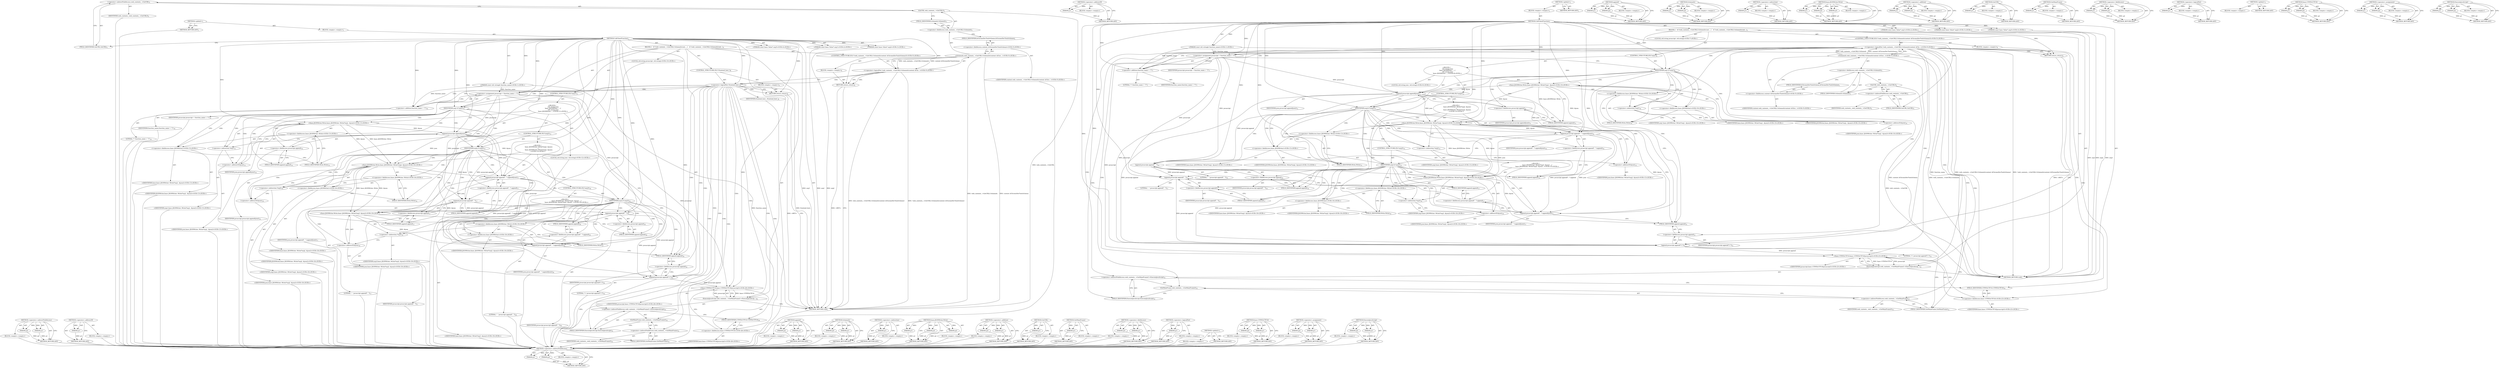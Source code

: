 digraph "ExecuteJavaScript" {
vulnerable_157 [label=<(METHOD,&lt;operator&gt;.indirectFieldAccess)>];
vulnerable_158 [label=<(PARAM,p1)>];
vulnerable_159 [label=<(PARAM,p2)>];
vulnerable_160 [label=<(BLOCK,&lt;empty&gt;,&lt;empty&gt;)>];
vulnerable_161 [label=<(METHOD_RETURN,ANY)>];
vulnerable_182 [label=<(METHOD,&lt;operator&gt;.addressOf)>];
vulnerable_183 [label=<(PARAM,p1)>];
vulnerable_184 [label=<(BLOCK,&lt;empty&gt;,&lt;empty&gt;)>];
vulnerable_185 [label=<(METHOD_RETURN,ANY)>];
vulnerable_6 [label=<(METHOD,&lt;global&gt;)<SUB>1</SUB>>];
vulnerable_7 [label=<(BLOCK,&lt;empty&gt;,&lt;empty&gt;)<SUB>1</SUB>>];
vulnerable_8 [label=<(METHOD,CallClientFunction)<SUB>1</SUB>>];
vulnerable_9 [label="<(PARAM,const std::string&amp; function_name)<SUB>1</SUB>>"];
vulnerable_10 [label="<(PARAM,const base::Value* arg1)<SUB>2</SUB>>"];
vulnerable_11 [label="<(PARAM,const base::Value* arg2)<SUB>3</SUB>>"];
vulnerable_12 [label="<(PARAM,const base::Value* arg3)<SUB>4</SUB>>"];
vulnerable_13 [label=<(BLOCK,{
   if (!web_contents_-&gt;GetURL().SchemeIs(cont...,{
   if (!web_contents_-&gt;GetURL().SchemeIs(cont...)<SUB>4</SUB>>];
vulnerable_14 [label="<(CONTROL_STRUCTURE,IF,if (!web_contents_-&gt;GetURL().SchemeIs(content::kChromeDevToolsScheme)))<SUB>5</SUB>>"];
vulnerable_15 [label="<(&lt;operator&gt;.logicalNot,!web_contents_-&gt;GetURL().SchemeIs(content::kChr...)<SUB>5</SUB>>"];
vulnerable_16 [label="<(SchemeIs,web_contents_-&gt;GetURL().SchemeIs(content::kChro...)<SUB>5</SUB>>"];
vulnerable_17 [label=<(&lt;operator&gt;.fieldAccess,web_contents_-&gt;GetURL().SchemeIs)<SUB>5</SUB>>];
vulnerable_18 [label=<(GetURL,web_contents_-&gt;GetURL())<SUB>5</SUB>>];
vulnerable_19 [label=<(&lt;operator&gt;.indirectFieldAccess,web_contents_-&gt;GetURL)<SUB>5</SUB>>];
vulnerable_20 [label=<(IDENTIFIER,web_contents_,web_contents_-&gt;GetURL())<SUB>5</SUB>>];
vulnerable_21 [label=<(FIELD_IDENTIFIER,GetURL,GetURL)<SUB>5</SUB>>];
vulnerable_22 [label=<(FIELD_IDENTIFIER,SchemeIs,SchemeIs)<SUB>5</SUB>>];
vulnerable_23 [label="<(&lt;operator&gt;.fieldAccess,content::kChromeDevToolsScheme)<SUB>5</SUB>>"];
vulnerable_24 [label="<(IDENTIFIER,content,web_contents_-&gt;GetURL().SchemeIs(content::kChro...)<SUB>5</SUB>>"];
vulnerable_25 [label=<(FIELD_IDENTIFIER,kChromeDevToolsScheme,kChromeDevToolsScheme)<SUB>5</SUB>>];
vulnerable_26 [label=<(BLOCK,&lt;empty&gt;,&lt;empty&gt;)<SUB>6</SUB>>];
vulnerable_27 [label=<(RETURN,return;,return;)<SUB>6</SUB>>];
vulnerable_28 [label="<(LOCAL,std.string javascript: std.string)<SUB>7</SUB>>"];
vulnerable_29 [label=<(&lt;operator&gt;.assignment,javascript = function_name + &quot;(&quot;)<SUB>7</SUB>>];
vulnerable_30 [label=<(IDENTIFIER,javascript,javascript = function_name + &quot;(&quot;)<SUB>7</SUB>>];
vulnerable_31 [label=<(&lt;operator&gt;.addition,function_name + &quot;(&quot;)<SUB>7</SUB>>];
vulnerable_32 [label=<(IDENTIFIER,function_name,function_name + &quot;(&quot;)<SUB>7</SUB>>];
vulnerable_33 [label=<(LITERAL,&quot;(&quot;,function_name + &quot;(&quot;)<SUB>7</SUB>>];
vulnerable_34 [label=<(CONTROL_STRUCTURE,IF,if (arg1))<SUB>8</SUB>>];
vulnerable_35 [label=<(IDENTIFIER,arg1,if (arg1))<SUB>8</SUB>>];
vulnerable_36 [label="<(BLOCK,{
     std::string json;
    base::JSONWriter::...,{
     std::string json;
    base::JSONWriter::...)<SUB>8</SUB>>"];
vulnerable_37 [label="<(LOCAL,std.string json: std.string)<SUB>9</SUB>>"];
vulnerable_38 [label="<(base.JSONWriter.Write,base::JSONWriter::Write(*arg1, &amp;json))<SUB>10</SUB>>"];
vulnerable_39 [label="<(&lt;operator&gt;.fieldAccess,base::JSONWriter::Write)<SUB>10</SUB>>"];
vulnerable_40 [label="<(&lt;operator&gt;.fieldAccess,base::JSONWriter)<SUB>10</SUB>>"];
vulnerable_41 [label="<(IDENTIFIER,base,base::JSONWriter::Write(*arg1, &amp;json))<SUB>10</SUB>>"];
vulnerable_42 [label="<(IDENTIFIER,JSONWriter,base::JSONWriter::Write(*arg1, &amp;json))<SUB>10</SUB>>"];
vulnerable_43 [label=<(FIELD_IDENTIFIER,Write,Write)<SUB>10</SUB>>];
vulnerable_44 [label=<(&lt;operator&gt;.indirection,*arg1)<SUB>10</SUB>>];
vulnerable_45 [label="<(IDENTIFIER,arg1,base::JSONWriter::Write(*arg1, &amp;json))<SUB>10</SUB>>"];
vulnerable_46 [label=<(&lt;operator&gt;.addressOf,&amp;json)<SUB>10</SUB>>];
vulnerable_47 [label="<(IDENTIFIER,json,base::JSONWriter::Write(*arg1, &amp;json))<SUB>10</SUB>>"];
vulnerable_48 [label=<(append,javascript.append(json))<SUB>11</SUB>>];
vulnerable_49 [label=<(&lt;operator&gt;.fieldAccess,javascript.append)<SUB>11</SUB>>];
vulnerable_50 [label=<(IDENTIFIER,javascript,javascript.append(json))<SUB>11</SUB>>];
vulnerable_51 [label=<(FIELD_IDENTIFIER,append,append)<SUB>11</SUB>>];
vulnerable_52 [label=<(IDENTIFIER,json,javascript.append(json))<SUB>11</SUB>>];
vulnerable_53 [label=<(CONTROL_STRUCTURE,IF,if (arg2))<SUB>12</SUB>>];
vulnerable_54 [label=<(IDENTIFIER,arg2,if (arg2))<SUB>12</SUB>>];
vulnerable_55 [label="<(BLOCK,{
      base::JSONWriter::Write(*arg2, &amp;json);
...,{
      base::JSONWriter::Write(*arg2, &amp;json);
...)<SUB>12</SUB>>"];
vulnerable_56 [label="<(base.JSONWriter.Write,base::JSONWriter::Write(*arg2, &amp;json))<SUB>13</SUB>>"];
vulnerable_57 [label="<(&lt;operator&gt;.fieldAccess,base::JSONWriter::Write)<SUB>13</SUB>>"];
vulnerable_58 [label="<(&lt;operator&gt;.fieldAccess,base::JSONWriter)<SUB>13</SUB>>"];
vulnerable_59 [label="<(IDENTIFIER,base,base::JSONWriter::Write(*arg2, &amp;json))<SUB>13</SUB>>"];
vulnerable_60 [label="<(IDENTIFIER,JSONWriter,base::JSONWriter::Write(*arg2, &amp;json))<SUB>13</SUB>>"];
vulnerable_61 [label=<(FIELD_IDENTIFIER,Write,Write)<SUB>13</SUB>>];
vulnerable_62 [label=<(&lt;operator&gt;.indirection,*arg2)<SUB>13</SUB>>];
vulnerable_63 [label="<(IDENTIFIER,arg2,base::JSONWriter::Write(*arg2, &amp;json))<SUB>13</SUB>>"];
vulnerable_64 [label=<(&lt;operator&gt;.addressOf,&amp;json)<SUB>13</SUB>>];
vulnerable_65 [label="<(IDENTIFIER,json,base::JSONWriter::Write(*arg2, &amp;json))<SUB>13</SUB>>"];
vulnerable_66 [label=<(append,javascript.append(&quot;, &quot;).append(json))<SUB>14</SUB>>];
vulnerable_67 [label=<(&lt;operator&gt;.fieldAccess,javascript.append(&quot;, &quot;).append)<SUB>14</SUB>>];
vulnerable_68 [label=<(append,javascript.append(&quot;, &quot;))<SUB>14</SUB>>];
vulnerable_69 [label=<(&lt;operator&gt;.fieldAccess,javascript.append)<SUB>14</SUB>>];
vulnerable_70 [label=<(IDENTIFIER,javascript,javascript.append(&quot;, &quot;))<SUB>14</SUB>>];
vulnerable_71 [label=<(FIELD_IDENTIFIER,append,append)<SUB>14</SUB>>];
vulnerable_72 [label=<(LITERAL,&quot;, &quot;,javascript.append(&quot;, &quot;))<SUB>14</SUB>>];
vulnerable_73 [label=<(FIELD_IDENTIFIER,append,append)<SUB>14</SUB>>];
vulnerable_74 [label=<(IDENTIFIER,json,javascript.append(&quot;, &quot;).append(json))<SUB>14</SUB>>];
vulnerable_75 [label=<(CONTROL_STRUCTURE,IF,if (arg3))<SUB>15</SUB>>];
vulnerable_76 [label=<(IDENTIFIER,arg3,if (arg3))<SUB>15</SUB>>];
vulnerable_77 [label="<(BLOCK,{
        base::JSONWriter::Write(*arg3, &amp;json)...,{
        base::JSONWriter::Write(*arg3, &amp;json)...)<SUB>15</SUB>>"];
vulnerable_78 [label="<(base.JSONWriter.Write,base::JSONWriter::Write(*arg3, &amp;json))<SUB>16</SUB>>"];
vulnerable_79 [label="<(&lt;operator&gt;.fieldAccess,base::JSONWriter::Write)<SUB>16</SUB>>"];
vulnerable_80 [label="<(&lt;operator&gt;.fieldAccess,base::JSONWriter)<SUB>16</SUB>>"];
vulnerable_81 [label="<(IDENTIFIER,base,base::JSONWriter::Write(*arg3, &amp;json))<SUB>16</SUB>>"];
vulnerable_82 [label="<(IDENTIFIER,JSONWriter,base::JSONWriter::Write(*arg3, &amp;json))<SUB>16</SUB>>"];
vulnerable_83 [label=<(FIELD_IDENTIFIER,Write,Write)<SUB>16</SUB>>];
vulnerable_84 [label=<(&lt;operator&gt;.indirection,*arg3)<SUB>16</SUB>>];
vulnerable_85 [label="<(IDENTIFIER,arg3,base::JSONWriter::Write(*arg3, &amp;json))<SUB>16</SUB>>"];
vulnerable_86 [label=<(&lt;operator&gt;.addressOf,&amp;json)<SUB>16</SUB>>];
vulnerable_87 [label="<(IDENTIFIER,json,base::JSONWriter::Write(*arg3, &amp;json))<SUB>16</SUB>>"];
vulnerable_88 [label=<(append,javascript.append(&quot;, &quot;).append(json))<SUB>17</SUB>>];
vulnerable_89 [label=<(&lt;operator&gt;.fieldAccess,javascript.append(&quot;, &quot;).append)<SUB>17</SUB>>];
vulnerable_90 [label=<(append,javascript.append(&quot;, &quot;))<SUB>17</SUB>>];
vulnerable_91 [label=<(&lt;operator&gt;.fieldAccess,javascript.append)<SUB>17</SUB>>];
vulnerable_92 [label=<(IDENTIFIER,javascript,javascript.append(&quot;, &quot;))<SUB>17</SUB>>];
vulnerable_93 [label=<(FIELD_IDENTIFIER,append,append)<SUB>17</SUB>>];
vulnerable_94 [label=<(LITERAL,&quot;, &quot;,javascript.append(&quot;, &quot;))<SUB>17</SUB>>];
vulnerable_95 [label=<(FIELD_IDENTIFIER,append,append)<SUB>17</SUB>>];
vulnerable_96 [label=<(IDENTIFIER,json,javascript.append(&quot;, &quot;).append(json))<SUB>17</SUB>>];
vulnerable_97 [label=<(append,javascript.append(&quot;);&quot;))<SUB>21</SUB>>];
vulnerable_98 [label=<(&lt;operator&gt;.fieldAccess,javascript.append)<SUB>21</SUB>>];
vulnerable_99 [label=<(IDENTIFIER,javascript,javascript.append(&quot;);&quot;))<SUB>21</SUB>>];
vulnerable_100 [label=<(FIELD_IDENTIFIER,append,append)<SUB>21</SUB>>];
vulnerable_101 [label=<(LITERAL,&quot;);&quot;,javascript.append(&quot;);&quot;))<SUB>21</SUB>>];
vulnerable_102 [label=<(ExecuteJavaScript,web_contents_-&gt;GetMainFrame()-&gt;ExecuteJavaScrip...)<SUB>22</SUB>>];
vulnerable_103 [label=<(&lt;operator&gt;.indirectFieldAccess,web_contents_-&gt;GetMainFrame()-&gt;ExecuteJavaScript)<SUB>22</SUB>>];
vulnerable_104 [label=<(GetMainFrame,web_contents_-&gt;GetMainFrame())<SUB>22</SUB>>];
vulnerable_105 [label=<(&lt;operator&gt;.indirectFieldAccess,web_contents_-&gt;GetMainFrame)<SUB>22</SUB>>];
vulnerable_106 [label=<(IDENTIFIER,web_contents_,web_contents_-&gt;GetMainFrame())<SUB>22</SUB>>];
vulnerable_107 [label=<(FIELD_IDENTIFIER,GetMainFrame,GetMainFrame)<SUB>22</SUB>>];
vulnerable_108 [label=<(FIELD_IDENTIFIER,ExecuteJavaScript,ExecuteJavaScript)<SUB>22</SUB>>];
vulnerable_109 [label="<(base.UTF8ToUTF16,base::UTF8ToUTF16(javascript))<SUB>23</SUB>>"];
vulnerable_110 [label="<(&lt;operator&gt;.fieldAccess,base::UTF8ToUTF16)<SUB>23</SUB>>"];
vulnerable_111 [label="<(IDENTIFIER,base,base::UTF8ToUTF16(javascript))<SUB>23</SUB>>"];
vulnerable_112 [label=<(FIELD_IDENTIFIER,UTF8ToUTF16,UTF8ToUTF16)<SUB>23</SUB>>];
vulnerable_113 [label="<(IDENTIFIER,javascript,base::UTF8ToUTF16(javascript))<SUB>23</SUB>>"];
vulnerable_114 [label=<(METHOD_RETURN,void)<SUB>1</SUB>>];
vulnerable_116 [label=<(METHOD_RETURN,ANY)<SUB>1</SUB>>];
vulnerable_186 [label=<(METHOD,append)>];
vulnerable_187 [label=<(PARAM,p1)>];
vulnerable_188 [label=<(PARAM,p2)>];
vulnerable_189 [label=<(BLOCK,&lt;empty&gt;,&lt;empty&gt;)>];
vulnerable_190 [label=<(METHOD_RETURN,ANY)>];
vulnerable_143 [label=<(METHOD,SchemeIs)>];
vulnerable_144 [label=<(PARAM,p1)>];
vulnerable_145 [label=<(PARAM,p2)>];
vulnerable_146 [label=<(BLOCK,&lt;empty&gt;,&lt;empty&gt;)>];
vulnerable_147 [label=<(METHOD_RETURN,ANY)>];
vulnerable_178 [label=<(METHOD,&lt;operator&gt;.indirection)>];
vulnerable_179 [label=<(PARAM,p1)>];
vulnerable_180 [label=<(BLOCK,&lt;empty&gt;,&lt;empty&gt;)>];
vulnerable_181 [label=<(METHOD_RETURN,ANY)>];
vulnerable_172 [label=<(METHOD,base.JSONWriter.Write)>];
vulnerable_173 [label=<(PARAM,p1)>];
vulnerable_174 [label=<(PARAM,p2)>];
vulnerable_175 [label=<(PARAM,p3)>];
vulnerable_176 [label=<(BLOCK,&lt;empty&gt;,&lt;empty&gt;)>];
vulnerable_177 [label=<(METHOD_RETURN,ANY)>];
vulnerable_167 [label=<(METHOD,&lt;operator&gt;.addition)>];
vulnerable_168 [label=<(PARAM,p1)>];
vulnerable_169 [label=<(PARAM,p2)>];
vulnerable_170 [label=<(BLOCK,&lt;empty&gt;,&lt;empty&gt;)>];
vulnerable_171 [label=<(METHOD_RETURN,ANY)>];
vulnerable_153 [label=<(METHOD,GetURL)>];
vulnerable_154 [label=<(PARAM,p1)>];
vulnerable_155 [label=<(BLOCK,&lt;empty&gt;,&lt;empty&gt;)>];
vulnerable_156 [label=<(METHOD_RETURN,ANY)>];
vulnerable_196 [label=<(METHOD,GetMainFrame)>];
vulnerable_197 [label=<(PARAM,p1)>];
vulnerable_198 [label=<(BLOCK,&lt;empty&gt;,&lt;empty&gt;)>];
vulnerable_199 [label=<(METHOD_RETURN,ANY)>];
vulnerable_148 [label=<(METHOD,&lt;operator&gt;.fieldAccess)>];
vulnerable_149 [label=<(PARAM,p1)>];
vulnerable_150 [label=<(PARAM,p2)>];
vulnerable_151 [label=<(BLOCK,&lt;empty&gt;,&lt;empty&gt;)>];
vulnerable_152 [label=<(METHOD_RETURN,ANY)>];
vulnerable_139 [label=<(METHOD,&lt;operator&gt;.logicalNot)>];
vulnerable_140 [label=<(PARAM,p1)>];
vulnerable_141 [label=<(BLOCK,&lt;empty&gt;,&lt;empty&gt;)>];
vulnerable_142 [label=<(METHOD_RETURN,ANY)>];
vulnerable_133 [label=<(METHOD,&lt;global&gt;)<SUB>1</SUB>>];
vulnerable_134 [label=<(BLOCK,&lt;empty&gt;,&lt;empty&gt;)>];
vulnerable_135 [label=<(METHOD_RETURN,ANY)>];
vulnerable_200 [label=<(METHOD,base.UTF8ToUTF16)>];
vulnerable_201 [label=<(PARAM,p1)>];
vulnerable_202 [label=<(PARAM,p2)>];
vulnerable_203 [label=<(BLOCK,&lt;empty&gt;,&lt;empty&gt;)>];
vulnerable_204 [label=<(METHOD_RETURN,ANY)>];
vulnerable_162 [label=<(METHOD,&lt;operator&gt;.assignment)>];
vulnerable_163 [label=<(PARAM,p1)>];
vulnerable_164 [label=<(PARAM,p2)>];
vulnerable_165 [label=<(BLOCK,&lt;empty&gt;,&lt;empty&gt;)>];
vulnerable_166 [label=<(METHOD_RETURN,ANY)>];
vulnerable_191 [label=<(METHOD,ExecuteJavaScript)>];
vulnerable_192 [label=<(PARAM,p1)>];
vulnerable_193 [label=<(PARAM,p2)>];
vulnerable_194 [label=<(BLOCK,&lt;empty&gt;,&lt;empty&gt;)>];
vulnerable_195 [label=<(METHOD_RETURN,ANY)>];
fixed_162 [label=<(METHOD,&lt;operator&gt;.indirectFieldAccess)>];
fixed_163 [label=<(PARAM,p1)>];
fixed_164 [label=<(PARAM,p2)>];
fixed_165 [label=<(BLOCK,&lt;empty&gt;,&lt;empty&gt;)>];
fixed_166 [label=<(METHOD_RETURN,ANY)>];
fixed_187 [label=<(METHOD,&lt;operator&gt;.addressOf)>];
fixed_188 [label=<(PARAM,p1)>];
fixed_189 [label=<(BLOCK,&lt;empty&gt;,&lt;empty&gt;)>];
fixed_190 [label=<(METHOD_RETURN,ANY)>];
fixed_6 [label=<(METHOD,&lt;global&gt;)<SUB>1</SUB>>];
fixed_7 [label=<(BLOCK,&lt;empty&gt;,&lt;empty&gt;)<SUB>1</SUB>>];
fixed_8 [label=<(METHOD,CallClientFunction)<SUB>1</SUB>>];
fixed_9 [label="<(PARAM,const std::string&amp; function_name)<SUB>1</SUB>>"];
fixed_10 [label="<(PARAM,const base::Value* arg1)<SUB>2</SUB>>"];
fixed_11 [label="<(PARAM,const base::Value* arg2)<SUB>3</SUB>>"];
fixed_12 [label="<(PARAM,const base::Value* arg3)<SUB>4</SUB>>"];
fixed_13 [label=<(BLOCK,{
   if (!web_contents_-&gt;GetURL().SchemeIs(cont...,{
   if (!web_contents_-&gt;GetURL().SchemeIs(cont...)<SUB>4</SUB>>];
fixed_14 [label="<(CONTROL_STRUCTURE,IF,if (!web_contents_-&gt;GetURL().SchemeIs(content::kChromeDevToolsScheme)))<SUB>5</SUB>>"];
fixed_15 [label="<(&lt;operator&gt;.logicalNot,!web_contents_-&gt;GetURL().SchemeIs(content::kChr...)<SUB>5</SUB>>"];
fixed_16 [label="<(SchemeIs,web_contents_-&gt;GetURL().SchemeIs(content::kChro...)<SUB>5</SUB>>"];
fixed_17 [label=<(&lt;operator&gt;.fieldAccess,web_contents_-&gt;GetURL().SchemeIs)<SUB>5</SUB>>];
fixed_18 [label=<(GetURL,web_contents_-&gt;GetURL())<SUB>5</SUB>>];
fixed_19 [label=<(&lt;operator&gt;.indirectFieldAccess,web_contents_-&gt;GetURL)<SUB>5</SUB>>];
fixed_20 [label=<(IDENTIFIER,web_contents_,web_contents_-&gt;GetURL())<SUB>5</SUB>>];
fixed_21 [label=<(FIELD_IDENTIFIER,GetURL,GetURL)<SUB>5</SUB>>];
fixed_22 [label=<(FIELD_IDENTIFIER,SchemeIs,SchemeIs)<SUB>5</SUB>>];
fixed_23 [label="<(&lt;operator&gt;.fieldAccess,content::kChromeDevToolsScheme)<SUB>5</SUB>>"];
fixed_24 [label="<(IDENTIFIER,content,web_contents_-&gt;GetURL().SchemeIs(content::kChro...)<SUB>5</SUB>>"];
fixed_25 [label=<(FIELD_IDENTIFIER,kChromeDevToolsScheme,kChromeDevToolsScheme)<SUB>5</SUB>>];
fixed_26 [label=<(BLOCK,&lt;empty&gt;,&lt;empty&gt;)<SUB>6</SUB>>];
fixed_27 [label=<(RETURN,return;,return;)<SUB>6</SUB>>];
fixed_28 [label=<(CONTROL_STRUCTURE,IF,if (!frontend_host_))<SUB>8</SUB>>];
fixed_29 [label=<(&lt;operator&gt;.logicalNot,!frontend_host_)<SUB>8</SUB>>];
fixed_30 [label=<(IDENTIFIER,frontend_host_,!frontend_host_)<SUB>8</SUB>>];
fixed_31 [label=<(BLOCK,&lt;empty&gt;,&lt;empty&gt;)<SUB>9</SUB>>];
fixed_32 [label=<(RETURN,return;,return;)<SUB>9</SUB>>];
fixed_33 [label="<(LOCAL,std.string javascript: std.string)<SUB>10</SUB>>"];
fixed_34 [label=<(&lt;operator&gt;.assignment,javascript = function_name + &quot;(&quot;)<SUB>10</SUB>>];
fixed_35 [label=<(IDENTIFIER,javascript,javascript = function_name + &quot;(&quot;)<SUB>10</SUB>>];
fixed_36 [label=<(&lt;operator&gt;.addition,function_name + &quot;(&quot;)<SUB>10</SUB>>];
fixed_37 [label=<(IDENTIFIER,function_name,function_name + &quot;(&quot;)<SUB>10</SUB>>];
fixed_38 [label=<(LITERAL,&quot;(&quot;,function_name + &quot;(&quot;)<SUB>10</SUB>>];
fixed_39 [label=<(CONTROL_STRUCTURE,IF,if (arg1))<SUB>11</SUB>>];
fixed_40 [label=<(IDENTIFIER,arg1,if (arg1))<SUB>11</SUB>>];
fixed_41 [label="<(BLOCK,{
     std::string json;
    base::JSONWriter::...,{
     std::string json;
    base::JSONWriter::...)<SUB>11</SUB>>"];
fixed_42 [label="<(LOCAL,std.string json: std.string)<SUB>12</SUB>>"];
fixed_43 [label="<(base.JSONWriter.Write,base::JSONWriter::Write(*arg1, &amp;json))<SUB>13</SUB>>"];
fixed_44 [label="<(&lt;operator&gt;.fieldAccess,base::JSONWriter::Write)<SUB>13</SUB>>"];
fixed_45 [label="<(&lt;operator&gt;.fieldAccess,base::JSONWriter)<SUB>13</SUB>>"];
fixed_46 [label="<(IDENTIFIER,base,base::JSONWriter::Write(*arg1, &amp;json))<SUB>13</SUB>>"];
fixed_47 [label="<(IDENTIFIER,JSONWriter,base::JSONWriter::Write(*arg1, &amp;json))<SUB>13</SUB>>"];
fixed_48 [label=<(FIELD_IDENTIFIER,Write,Write)<SUB>13</SUB>>];
fixed_49 [label=<(&lt;operator&gt;.indirection,*arg1)<SUB>13</SUB>>];
fixed_50 [label="<(IDENTIFIER,arg1,base::JSONWriter::Write(*arg1, &amp;json))<SUB>13</SUB>>"];
fixed_51 [label=<(&lt;operator&gt;.addressOf,&amp;json)<SUB>13</SUB>>];
fixed_52 [label="<(IDENTIFIER,json,base::JSONWriter::Write(*arg1, &amp;json))<SUB>13</SUB>>"];
fixed_53 [label=<(append,javascript.append(json))<SUB>14</SUB>>];
fixed_54 [label=<(&lt;operator&gt;.fieldAccess,javascript.append)<SUB>14</SUB>>];
fixed_55 [label=<(IDENTIFIER,javascript,javascript.append(json))<SUB>14</SUB>>];
fixed_56 [label=<(FIELD_IDENTIFIER,append,append)<SUB>14</SUB>>];
fixed_57 [label=<(IDENTIFIER,json,javascript.append(json))<SUB>14</SUB>>];
fixed_58 [label=<(CONTROL_STRUCTURE,IF,if (arg2))<SUB>15</SUB>>];
fixed_59 [label=<(IDENTIFIER,arg2,if (arg2))<SUB>15</SUB>>];
fixed_60 [label="<(BLOCK,{
      base::JSONWriter::Write(*arg2, &amp;json);
...,{
      base::JSONWriter::Write(*arg2, &amp;json);
...)<SUB>15</SUB>>"];
fixed_61 [label="<(base.JSONWriter.Write,base::JSONWriter::Write(*arg2, &amp;json))<SUB>16</SUB>>"];
fixed_62 [label="<(&lt;operator&gt;.fieldAccess,base::JSONWriter::Write)<SUB>16</SUB>>"];
fixed_63 [label="<(&lt;operator&gt;.fieldAccess,base::JSONWriter)<SUB>16</SUB>>"];
fixed_64 [label="<(IDENTIFIER,base,base::JSONWriter::Write(*arg2, &amp;json))<SUB>16</SUB>>"];
fixed_65 [label="<(IDENTIFIER,JSONWriter,base::JSONWriter::Write(*arg2, &amp;json))<SUB>16</SUB>>"];
fixed_66 [label=<(FIELD_IDENTIFIER,Write,Write)<SUB>16</SUB>>];
fixed_67 [label=<(&lt;operator&gt;.indirection,*arg2)<SUB>16</SUB>>];
fixed_68 [label="<(IDENTIFIER,arg2,base::JSONWriter::Write(*arg2, &amp;json))<SUB>16</SUB>>"];
fixed_69 [label=<(&lt;operator&gt;.addressOf,&amp;json)<SUB>16</SUB>>];
fixed_70 [label="<(IDENTIFIER,json,base::JSONWriter::Write(*arg2, &amp;json))<SUB>16</SUB>>"];
fixed_71 [label=<(append,javascript.append(&quot;, &quot;).append(json))<SUB>17</SUB>>];
fixed_72 [label=<(&lt;operator&gt;.fieldAccess,javascript.append(&quot;, &quot;).append)<SUB>17</SUB>>];
fixed_73 [label=<(append,javascript.append(&quot;, &quot;))<SUB>17</SUB>>];
fixed_74 [label=<(&lt;operator&gt;.fieldAccess,javascript.append)<SUB>17</SUB>>];
fixed_75 [label=<(IDENTIFIER,javascript,javascript.append(&quot;, &quot;))<SUB>17</SUB>>];
fixed_76 [label=<(FIELD_IDENTIFIER,append,append)<SUB>17</SUB>>];
fixed_77 [label=<(LITERAL,&quot;, &quot;,javascript.append(&quot;, &quot;))<SUB>17</SUB>>];
fixed_78 [label=<(FIELD_IDENTIFIER,append,append)<SUB>17</SUB>>];
fixed_79 [label=<(IDENTIFIER,json,javascript.append(&quot;, &quot;).append(json))<SUB>17</SUB>>];
fixed_80 [label=<(CONTROL_STRUCTURE,IF,if (arg3))<SUB>18</SUB>>];
fixed_81 [label=<(IDENTIFIER,arg3,if (arg3))<SUB>18</SUB>>];
fixed_82 [label="<(BLOCK,{
        base::JSONWriter::Write(*arg3, &amp;json)...,{
        base::JSONWriter::Write(*arg3, &amp;json)...)<SUB>18</SUB>>"];
fixed_83 [label="<(base.JSONWriter.Write,base::JSONWriter::Write(*arg3, &amp;json))<SUB>19</SUB>>"];
fixed_84 [label="<(&lt;operator&gt;.fieldAccess,base::JSONWriter::Write)<SUB>19</SUB>>"];
fixed_85 [label="<(&lt;operator&gt;.fieldAccess,base::JSONWriter)<SUB>19</SUB>>"];
fixed_86 [label="<(IDENTIFIER,base,base::JSONWriter::Write(*arg3, &amp;json))<SUB>19</SUB>>"];
fixed_87 [label="<(IDENTIFIER,JSONWriter,base::JSONWriter::Write(*arg3, &amp;json))<SUB>19</SUB>>"];
fixed_88 [label=<(FIELD_IDENTIFIER,Write,Write)<SUB>19</SUB>>];
fixed_89 [label=<(&lt;operator&gt;.indirection,*arg3)<SUB>19</SUB>>];
fixed_90 [label="<(IDENTIFIER,arg3,base::JSONWriter::Write(*arg3, &amp;json))<SUB>19</SUB>>"];
fixed_91 [label=<(&lt;operator&gt;.addressOf,&amp;json)<SUB>19</SUB>>];
fixed_92 [label="<(IDENTIFIER,json,base::JSONWriter::Write(*arg3, &amp;json))<SUB>19</SUB>>"];
fixed_93 [label=<(append,javascript.append(&quot;, &quot;).append(json))<SUB>20</SUB>>];
fixed_94 [label=<(&lt;operator&gt;.fieldAccess,javascript.append(&quot;, &quot;).append)<SUB>20</SUB>>];
fixed_95 [label=<(append,javascript.append(&quot;, &quot;))<SUB>20</SUB>>];
fixed_96 [label=<(&lt;operator&gt;.fieldAccess,javascript.append)<SUB>20</SUB>>];
fixed_97 [label=<(IDENTIFIER,javascript,javascript.append(&quot;, &quot;))<SUB>20</SUB>>];
fixed_98 [label=<(FIELD_IDENTIFIER,append,append)<SUB>20</SUB>>];
fixed_99 [label=<(LITERAL,&quot;, &quot;,javascript.append(&quot;, &quot;))<SUB>20</SUB>>];
fixed_100 [label=<(FIELD_IDENTIFIER,append,append)<SUB>20</SUB>>];
fixed_101 [label=<(IDENTIFIER,json,javascript.append(&quot;, &quot;).append(json))<SUB>20</SUB>>];
fixed_102 [label=<(append,javascript.append(&quot;);&quot;))<SUB>24</SUB>>];
fixed_103 [label=<(&lt;operator&gt;.fieldAccess,javascript.append)<SUB>24</SUB>>];
fixed_104 [label=<(IDENTIFIER,javascript,javascript.append(&quot;);&quot;))<SUB>24</SUB>>];
fixed_105 [label=<(FIELD_IDENTIFIER,append,append)<SUB>24</SUB>>];
fixed_106 [label=<(LITERAL,&quot;);&quot;,javascript.append(&quot;);&quot;))<SUB>24</SUB>>];
fixed_107 [label=<(ExecuteJavaScript,web_contents_-&gt;GetMainFrame()-&gt;ExecuteJavaScrip...)<SUB>25</SUB>>];
fixed_108 [label=<(&lt;operator&gt;.indirectFieldAccess,web_contents_-&gt;GetMainFrame()-&gt;ExecuteJavaScript)<SUB>25</SUB>>];
fixed_109 [label=<(GetMainFrame,web_contents_-&gt;GetMainFrame())<SUB>25</SUB>>];
fixed_110 [label=<(&lt;operator&gt;.indirectFieldAccess,web_contents_-&gt;GetMainFrame)<SUB>25</SUB>>];
fixed_111 [label=<(IDENTIFIER,web_contents_,web_contents_-&gt;GetMainFrame())<SUB>25</SUB>>];
fixed_112 [label=<(FIELD_IDENTIFIER,GetMainFrame,GetMainFrame)<SUB>25</SUB>>];
fixed_113 [label=<(FIELD_IDENTIFIER,ExecuteJavaScript,ExecuteJavaScript)<SUB>25</SUB>>];
fixed_114 [label="<(base.UTF8ToUTF16,base::UTF8ToUTF16(javascript))<SUB>26</SUB>>"];
fixed_115 [label="<(&lt;operator&gt;.fieldAccess,base::UTF8ToUTF16)<SUB>26</SUB>>"];
fixed_116 [label="<(IDENTIFIER,base,base::UTF8ToUTF16(javascript))<SUB>26</SUB>>"];
fixed_117 [label=<(FIELD_IDENTIFIER,UTF8ToUTF16,UTF8ToUTF16)<SUB>26</SUB>>];
fixed_118 [label="<(IDENTIFIER,javascript,base::UTF8ToUTF16(javascript))<SUB>26</SUB>>"];
fixed_119 [label=<(METHOD_RETURN,void)<SUB>1</SUB>>];
fixed_121 [label=<(METHOD_RETURN,ANY)<SUB>1</SUB>>];
fixed_191 [label=<(METHOD,append)>];
fixed_192 [label=<(PARAM,p1)>];
fixed_193 [label=<(PARAM,p2)>];
fixed_194 [label=<(BLOCK,&lt;empty&gt;,&lt;empty&gt;)>];
fixed_195 [label=<(METHOD_RETURN,ANY)>];
fixed_148 [label=<(METHOD,SchemeIs)>];
fixed_149 [label=<(PARAM,p1)>];
fixed_150 [label=<(PARAM,p2)>];
fixed_151 [label=<(BLOCK,&lt;empty&gt;,&lt;empty&gt;)>];
fixed_152 [label=<(METHOD_RETURN,ANY)>];
fixed_183 [label=<(METHOD,&lt;operator&gt;.indirection)>];
fixed_184 [label=<(PARAM,p1)>];
fixed_185 [label=<(BLOCK,&lt;empty&gt;,&lt;empty&gt;)>];
fixed_186 [label=<(METHOD_RETURN,ANY)>];
fixed_177 [label=<(METHOD,base.JSONWriter.Write)>];
fixed_178 [label=<(PARAM,p1)>];
fixed_179 [label=<(PARAM,p2)>];
fixed_180 [label=<(PARAM,p3)>];
fixed_181 [label=<(BLOCK,&lt;empty&gt;,&lt;empty&gt;)>];
fixed_182 [label=<(METHOD_RETURN,ANY)>];
fixed_172 [label=<(METHOD,&lt;operator&gt;.addition)>];
fixed_173 [label=<(PARAM,p1)>];
fixed_174 [label=<(PARAM,p2)>];
fixed_175 [label=<(BLOCK,&lt;empty&gt;,&lt;empty&gt;)>];
fixed_176 [label=<(METHOD_RETURN,ANY)>];
fixed_158 [label=<(METHOD,GetURL)>];
fixed_159 [label=<(PARAM,p1)>];
fixed_160 [label=<(BLOCK,&lt;empty&gt;,&lt;empty&gt;)>];
fixed_161 [label=<(METHOD_RETURN,ANY)>];
fixed_201 [label=<(METHOD,GetMainFrame)>];
fixed_202 [label=<(PARAM,p1)>];
fixed_203 [label=<(BLOCK,&lt;empty&gt;,&lt;empty&gt;)>];
fixed_204 [label=<(METHOD_RETURN,ANY)>];
fixed_153 [label=<(METHOD,&lt;operator&gt;.fieldAccess)>];
fixed_154 [label=<(PARAM,p1)>];
fixed_155 [label=<(PARAM,p2)>];
fixed_156 [label=<(BLOCK,&lt;empty&gt;,&lt;empty&gt;)>];
fixed_157 [label=<(METHOD_RETURN,ANY)>];
fixed_144 [label=<(METHOD,&lt;operator&gt;.logicalNot)>];
fixed_145 [label=<(PARAM,p1)>];
fixed_146 [label=<(BLOCK,&lt;empty&gt;,&lt;empty&gt;)>];
fixed_147 [label=<(METHOD_RETURN,ANY)>];
fixed_138 [label=<(METHOD,&lt;global&gt;)<SUB>1</SUB>>];
fixed_139 [label=<(BLOCK,&lt;empty&gt;,&lt;empty&gt;)>];
fixed_140 [label=<(METHOD_RETURN,ANY)>];
fixed_205 [label=<(METHOD,base.UTF8ToUTF16)>];
fixed_206 [label=<(PARAM,p1)>];
fixed_207 [label=<(PARAM,p2)>];
fixed_208 [label=<(BLOCK,&lt;empty&gt;,&lt;empty&gt;)>];
fixed_209 [label=<(METHOD_RETURN,ANY)>];
fixed_167 [label=<(METHOD,&lt;operator&gt;.assignment)>];
fixed_168 [label=<(PARAM,p1)>];
fixed_169 [label=<(PARAM,p2)>];
fixed_170 [label=<(BLOCK,&lt;empty&gt;,&lt;empty&gt;)>];
fixed_171 [label=<(METHOD_RETURN,ANY)>];
fixed_196 [label=<(METHOD,ExecuteJavaScript)>];
fixed_197 [label=<(PARAM,p1)>];
fixed_198 [label=<(PARAM,p2)>];
fixed_199 [label=<(BLOCK,&lt;empty&gt;,&lt;empty&gt;)>];
fixed_200 [label=<(METHOD_RETURN,ANY)>];
vulnerable_157 -> vulnerable_158  [key=0, label="AST: "];
vulnerable_157 -> vulnerable_158  [key=1, label="DDG: "];
vulnerable_157 -> vulnerable_160  [key=0, label="AST: "];
vulnerable_157 -> vulnerable_159  [key=0, label="AST: "];
vulnerable_157 -> vulnerable_159  [key=1, label="DDG: "];
vulnerable_157 -> vulnerable_161  [key=0, label="AST: "];
vulnerable_157 -> vulnerable_161  [key=1, label="CFG: "];
vulnerable_158 -> vulnerable_161  [key=0, label="DDG: p1"];
vulnerable_159 -> vulnerable_161  [key=0, label="DDG: p2"];
vulnerable_182 -> vulnerable_183  [key=0, label="AST: "];
vulnerable_182 -> vulnerable_183  [key=1, label="DDG: "];
vulnerable_182 -> vulnerable_184  [key=0, label="AST: "];
vulnerable_182 -> vulnerable_185  [key=0, label="AST: "];
vulnerable_182 -> vulnerable_185  [key=1, label="CFG: "];
vulnerable_183 -> vulnerable_185  [key=0, label="DDG: p1"];
vulnerable_6 -> vulnerable_7  [key=0, label="AST: "];
vulnerable_6 -> vulnerable_116  [key=0, label="AST: "];
vulnerable_6 -> vulnerable_116  [key=1, label="CFG: "];
vulnerable_7 -> vulnerable_8  [key=0, label="AST: "];
vulnerable_8 -> vulnerable_9  [key=0, label="AST: "];
vulnerable_8 -> vulnerable_9  [key=1, label="DDG: "];
vulnerable_8 -> vulnerable_10  [key=0, label="AST: "];
vulnerable_8 -> vulnerable_10  [key=1, label="DDG: "];
vulnerable_8 -> vulnerable_11  [key=0, label="AST: "];
vulnerable_8 -> vulnerable_11  [key=1, label="DDG: "];
vulnerable_8 -> vulnerable_12  [key=0, label="AST: "];
vulnerable_8 -> vulnerable_12  [key=1, label="DDG: "];
vulnerable_8 -> vulnerable_13  [key=0, label="AST: "];
vulnerable_8 -> vulnerable_114  [key=0, label="AST: "];
vulnerable_8 -> vulnerable_21  [key=0, label="CFG: "];
vulnerable_8 -> vulnerable_29  [key=0, label="DDG: "];
vulnerable_8 -> vulnerable_35  [key=0, label="DDG: "];
vulnerable_8 -> vulnerable_97  [key=0, label="DDG: "];
vulnerable_8 -> vulnerable_27  [key=0, label="DDG: "];
vulnerable_8 -> vulnerable_31  [key=0, label="DDG: "];
vulnerable_8 -> vulnerable_109  [key=0, label="DDG: "];
vulnerable_8 -> vulnerable_38  [key=0, label="DDG: "];
vulnerable_8 -> vulnerable_48  [key=0, label="DDG: "];
vulnerable_8 -> vulnerable_54  [key=0, label="DDG: "];
vulnerable_8 -> vulnerable_56  [key=0, label="DDG: "];
vulnerable_8 -> vulnerable_66  [key=0, label="DDG: "];
vulnerable_8 -> vulnerable_76  [key=0, label="DDG: "];
vulnerable_8 -> vulnerable_68  [key=0, label="DDG: "];
vulnerable_8 -> vulnerable_78  [key=0, label="DDG: "];
vulnerable_8 -> vulnerable_88  [key=0, label="DDG: "];
vulnerable_8 -> vulnerable_90  [key=0, label="DDG: "];
vulnerable_9 -> vulnerable_114  [key=0, label="DDG: function_name"];
vulnerable_9 -> vulnerable_29  [key=0, label="DDG: function_name"];
vulnerable_9 -> vulnerable_31  [key=0, label="DDG: function_name"];
vulnerable_10 -> vulnerable_114  [key=0, label="DDG: arg1"];
vulnerable_11 -> vulnerable_114  [key=0, label="DDG: arg2"];
vulnerable_12 -> vulnerable_114  [key=0, label="DDG: arg3"];
vulnerable_13 -> vulnerable_14  [key=0, label="AST: "];
vulnerable_13 -> vulnerable_28  [key=0, label="AST: "];
vulnerable_13 -> vulnerable_29  [key=0, label="AST: "];
vulnerable_13 -> vulnerable_34  [key=0, label="AST: "];
vulnerable_13 -> vulnerable_97  [key=0, label="AST: "];
vulnerable_13 -> vulnerable_102  [key=0, label="AST: "];
vulnerable_14 -> vulnerable_15  [key=0, label="AST: "];
vulnerable_14 -> vulnerable_26  [key=0, label="AST: "];
vulnerable_15 -> vulnerable_16  [key=0, label="AST: "];
vulnerable_15 -> vulnerable_27  [key=0, label="CFG: "];
vulnerable_15 -> vulnerable_27  [key=1, label="CDG: "];
vulnerable_15 -> vulnerable_31  [key=0, label="CFG: "];
vulnerable_15 -> vulnerable_31  [key=1, label="CDG: "];
vulnerable_15 -> vulnerable_114  [key=0, label="DDG: web_contents_-&gt;GetURL().SchemeIs(content::kChromeDevToolsScheme)"];
vulnerable_15 -> vulnerable_114  [key=1, label="DDG: !web_contents_-&gt;GetURL().SchemeIs(content::kChromeDevToolsScheme)"];
vulnerable_15 -> vulnerable_107  [key=0, label="CDG: "];
vulnerable_15 -> vulnerable_98  [key=0, label="CDG: "];
vulnerable_15 -> vulnerable_102  [key=0, label="CDG: "];
vulnerable_15 -> vulnerable_103  [key=0, label="CDG: "];
vulnerable_15 -> vulnerable_104  [key=0, label="CDG: "];
vulnerable_15 -> vulnerable_29  [key=0, label="CDG: "];
vulnerable_15 -> vulnerable_97  [key=0, label="CDG: "];
vulnerable_15 -> vulnerable_112  [key=0, label="CDG: "];
vulnerable_15 -> vulnerable_35  [key=0, label="CDG: "];
vulnerable_15 -> vulnerable_105  [key=0, label="CDG: "];
vulnerable_15 -> vulnerable_100  [key=0, label="CDG: "];
vulnerable_15 -> vulnerable_110  [key=0, label="CDG: "];
vulnerable_15 -> vulnerable_108  [key=0, label="CDG: "];
vulnerable_15 -> vulnerable_109  [key=0, label="CDG: "];
vulnerable_16 -> vulnerable_17  [key=0, label="AST: "];
vulnerable_16 -> vulnerable_23  [key=0, label="AST: "];
vulnerable_16 -> vulnerable_15  [key=0, label="CFG: "];
vulnerable_16 -> vulnerable_15  [key=1, label="DDG: web_contents_-&gt;GetURL().SchemeIs"];
vulnerable_16 -> vulnerable_15  [key=2, label="DDG: content::kChromeDevToolsScheme"];
vulnerable_16 -> vulnerable_114  [key=0, label="DDG: web_contents_-&gt;GetURL().SchemeIs"];
vulnerable_16 -> vulnerable_114  [key=1, label="DDG: content::kChromeDevToolsScheme"];
vulnerable_17 -> vulnerable_18  [key=0, label="AST: "];
vulnerable_17 -> vulnerable_22  [key=0, label="AST: "];
vulnerable_17 -> vulnerable_25  [key=0, label="CFG: "];
vulnerable_18 -> vulnerable_19  [key=0, label="AST: "];
vulnerable_18 -> vulnerable_22  [key=0, label="CFG: "];
vulnerable_18 -> vulnerable_114  [key=0, label="DDG: web_contents_-&gt;GetURL"];
vulnerable_19 -> vulnerable_20  [key=0, label="AST: "];
vulnerable_19 -> vulnerable_21  [key=0, label="AST: "];
vulnerable_19 -> vulnerable_18  [key=0, label="CFG: "];
vulnerable_21 -> vulnerable_19  [key=0, label="CFG: "];
vulnerable_22 -> vulnerable_17  [key=0, label="CFG: "];
vulnerable_23 -> vulnerable_24  [key=0, label="AST: "];
vulnerable_23 -> vulnerable_25  [key=0, label="AST: "];
vulnerable_23 -> vulnerable_16  [key=0, label="CFG: "];
vulnerable_25 -> vulnerable_23  [key=0, label="CFG: "];
vulnerable_26 -> vulnerable_27  [key=0, label="AST: "];
vulnerable_27 -> vulnerable_114  [key=0, label="CFG: "];
vulnerable_27 -> vulnerable_114  [key=1, label="DDG: &lt;RET&gt;"];
vulnerable_29 -> vulnerable_30  [key=0, label="AST: "];
vulnerable_29 -> vulnerable_31  [key=0, label="AST: "];
vulnerable_29 -> vulnerable_35  [key=0, label="CFG: "];
vulnerable_29 -> vulnerable_97  [key=0, label="DDG: javascript"];
vulnerable_29 -> vulnerable_109  [key=0, label="DDG: javascript"];
vulnerable_29 -> vulnerable_48  [key=0, label="DDG: javascript"];
vulnerable_29 -> vulnerable_68  [key=0, label="DDG: javascript"];
vulnerable_29 -> vulnerable_90  [key=0, label="DDG: javascript"];
vulnerable_31 -> vulnerable_32  [key=0, label="AST: "];
vulnerable_31 -> vulnerable_33  [key=0, label="AST: "];
vulnerable_31 -> vulnerable_29  [key=0, label="CFG: "];
vulnerable_34 -> vulnerable_35  [key=0, label="AST: "];
vulnerable_34 -> vulnerable_36  [key=0, label="AST: "];
vulnerable_35 -> vulnerable_40  [key=0, label="CFG: "];
vulnerable_35 -> vulnerable_40  [key=1, label="CDG: "];
vulnerable_35 -> vulnerable_100  [key=0, label="CFG: "];
vulnerable_35 -> vulnerable_48  [key=0, label="CDG: "];
vulnerable_35 -> vulnerable_49  [key=0, label="CDG: "];
vulnerable_35 -> vulnerable_51  [key=0, label="CDG: "];
vulnerable_35 -> vulnerable_46  [key=0, label="CDG: "];
vulnerable_35 -> vulnerable_38  [key=0, label="CDG: "];
vulnerable_35 -> vulnerable_44  [key=0, label="CDG: "];
vulnerable_35 -> vulnerable_54  [key=0, label="CDG: "];
vulnerable_35 -> vulnerable_43  [key=0, label="CDG: "];
vulnerable_35 -> vulnerable_39  [key=0, label="CDG: "];
vulnerable_36 -> vulnerable_37  [key=0, label="AST: "];
vulnerable_36 -> vulnerable_38  [key=0, label="AST: "];
vulnerable_36 -> vulnerable_48  [key=0, label="AST: "];
vulnerable_36 -> vulnerable_53  [key=0, label="AST: "];
vulnerable_38 -> vulnerable_39  [key=0, label="AST: "];
vulnerable_38 -> vulnerable_44  [key=0, label="AST: "];
vulnerable_38 -> vulnerable_46  [key=0, label="AST: "];
vulnerable_38 -> vulnerable_51  [key=0, label="CFG: "];
vulnerable_38 -> vulnerable_48  [key=0, label="DDG: &amp;json"];
vulnerable_38 -> vulnerable_56  [key=0, label="DDG: base::JSONWriter::Write"];
vulnerable_38 -> vulnerable_56  [key=1, label="DDG: &amp;json"];
vulnerable_38 -> vulnerable_66  [key=0, label="DDG: &amp;json"];
vulnerable_39 -> vulnerable_40  [key=0, label="AST: "];
vulnerable_39 -> vulnerable_43  [key=0, label="AST: "];
vulnerable_39 -> vulnerable_44  [key=0, label="CFG: "];
vulnerable_40 -> vulnerable_41  [key=0, label="AST: "];
vulnerable_40 -> vulnerable_42  [key=0, label="AST: "];
vulnerable_40 -> vulnerable_43  [key=0, label="CFG: "];
vulnerable_43 -> vulnerable_39  [key=0, label="CFG: "];
vulnerable_44 -> vulnerable_45  [key=0, label="AST: "];
vulnerable_44 -> vulnerable_46  [key=0, label="CFG: "];
vulnerable_46 -> vulnerable_47  [key=0, label="AST: "];
vulnerable_46 -> vulnerable_38  [key=0, label="CFG: "];
vulnerable_48 -> vulnerable_49  [key=0, label="AST: "];
vulnerable_48 -> vulnerable_52  [key=0, label="AST: "];
vulnerable_48 -> vulnerable_54  [key=0, label="CFG: "];
vulnerable_48 -> vulnerable_97  [key=0, label="DDG: javascript.append"];
vulnerable_48 -> vulnerable_56  [key=0, label="DDG: json"];
vulnerable_48 -> vulnerable_66  [key=0, label="DDG: json"];
vulnerable_48 -> vulnerable_68  [key=0, label="DDG: javascript.append"];
vulnerable_49 -> vulnerable_50  [key=0, label="AST: "];
vulnerable_49 -> vulnerable_51  [key=0, label="AST: "];
vulnerable_49 -> vulnerable_48  [key=0, label="CFG: "];
vulnerable_51 -> vulnerable_49  [key=0, label="CFG: "];
vulnerable_53 -> vulnerable_54  [key=0, label="AST: "];
vulnerable_53 -> vulnerable_55  [key=0, label="AST: "];
vulnerable_54 -> vulnerable_58  [key=0, label="CFG: "];
vulnerable_54 -> vulnerable_58  [key=1, label="CDG: "];
vulnerable_54 -> vulnerable_100  [key=0, label="CFG: "];
vulnerable_54 -> vulnerable_68  [key=0, label="CDG: "];
vulnerable_54 -> vulnerable_73  [key=0, label="CDG: "];
vulnerable_54 -> vulnerable_64  [key=0, label="CDG: "];
vulnerable_54 -> vulnerable_57  [key=0, label="CDG: "];
vulnerable_54 -> vulnerable_66  [key=0, label="CDG: "];
vulnerable_54 -> vulnerable_56  [key=0, label="CDG: "];
vulnerable_54 -> vulnerable_69  [key=0, label="CDG: "];
vulnerable_54 -> vulnerable_67  [key=0, label="CDG: "];
vulnerable_54 -> vulnerable_76  [key=0, label="CDG: "];
vulnerable_54 -> vulnerable_61  [key=0, label="CDG: "];
vulnerable_54 -> vulnerable_71  [key=0, label="CDG: "];
vulnerable_54 -> vulnerable_62  [key=0, label="CDG: "];
vulnerable_55 -> vulnerable_56  [key=0, label="AST: "];
vulnerable_55 -> vulnerable_66  [key=0, label="AST: "];
vulnerable_55 -> vulnerable_75  [key=0, label="AST: "];
vulnerable_56 -> vulnerable_57  [key=0, label="AST: "];
vulnerable_56 -> vulnerable_62  [key=0, label="AST: "];
vulnerable_56 -> vulnerable_64  [key=0, label="AST: "];
vulnerable_56 -> vulnerable_71  [key=0, label="CFG: "];
vulnerable_56 -> vulnerable_66  [key=0, label="DDG: &amp;json"];
vulnerable_56 -> vulnerable_78  [key=0, label="DDG: base::JSONWriter::Write"];
vulnerable_56 -> vulnerable_78  [key=1, label="DDG: &amp;json"];
vulnerable_56 -> vulnerable_88  [key=0, label="DDG: &amp;json"];
vulnerable_57 -> vulnerable_58  [key=0, label="AST: "];
vulnerable_57 -> vulnerable_61  [key=0, label="AST: "];
vulnerable_57 -> vulnerable_62  [key=0, label="CFG: "];
vulnerable_58 -> vulnerable_59  [key=0, label="AST: "];
vulnerable_58 -> vulnerable_60  [key=0, label="AST: "];
vulnerable_58 -> vulnerable_61  [key=0, label="CFG: "];
vulnerable_61 -> vulnerable_57  [key=0, label="CFG: "];
vulnerable_62 -> vulnerable_63  [key=0, label="AST: "];
vulnerable_62 -> vulnerable_64  [key=0, label="CFG: "];
vulnerable_64 -> vulnerable_65  [key=0, label="AST: "];
vulnerable_64 -> vulnerable_56  [key=0, label="CFG: "];
vulnerable_66 -> vulnerable_67  [key=0, label="AST: "];
vulnerable_66 -> vulnerable_74  [key=0, label="AST: "];
vulnerable_66 -> vulnerable_76  [key=0, label="CFG: "];
vulnerable_66 -> vulnerable_78  [key=0, label="DDG: json"];
vulnerable_66 -> vulnerable_88  [key=0, label="DDG: javascript.append(&quot;, &quot;).append"];
vulnerable_66 -> vulnerable_88  [key=1, label="DDG: json"];
vulnerable_67 -> vulnerable_68  [key=0, label="AST: "];
vulnerable_67 -> vulnerable_73  [key=0, label="AST: "];
vulnerable_67 -> vulnerable_66  [key=0, label="CFG: "];
vulnerable_68 -> vulnerable_69  [key=0, label="AST: "];
vulnerable_68 -> vulnerable_72  [key=0, label="AST: "];
vulnerable_68 -> vulnerable_73  [key=0, label="CFG: "];
vulnerable_68 -> vulnerable_97  [key=0, label="DDG: javascript.append"];
vulnerable_68 -> vulnerable_90  [key=0, label="DDG: javascript.append"];
vulnerable_69 -> vulnerable_70  [key=0, label="AST: "];
vulnerable_69 -> vulnerable_71  [key=0, label="AST: "];
vulnerable_69 -> vulnerable_68  [key=0, label="CFG: "];
vulnerable_71 -> vulnerable_69  [key=0, label="CFG: "];
vulnerable_73 -> vulnerable_67  [key=0, label="CFG: "];
vulnerable_75 -> vulnerable_76  [key=0, label="AST: "];
vulnerable_75 -> vulnerable_77  [key=0, label="AST: "];
vulnerable_76 -> vulnerable_80  [key=0, label="CFG: "];
vulnerable_76 -> vulnerable_80  [key=1, label="CDG: "];
vulnerable_76 -> vulnerable_100  [key=0, label="CFG: "];
vulnerable_76 -> vulnerable_89  [key=0, label="CDG: "];
vulnerable_76 -> vulnerable_84  [key=0, label="CDG: "];
vulnerable_76 -> vulnerable_95  [key=0, label="CDG: "];
vulnerable_76 -> vulnerable_91  [key=0, label="CDG: "];
vulnerable_76 -> vulnerable_93  [key=0, label="CDG: "];
vulnerable_76 -> vulnerable_90  [key=0, label="CDG: "];
vulnerable_76 -> vulnerable_79  [key=0, label="CDG: "];
vulnerable_76 -> vulnerable_83  [key=0, label="CDG: "];
vulnerable_76 -> vulnerable_88  [key=0, label="CDG: "];
vulnerable_76 -> vulnerable_78  [key=0, label="CDG: "];
vulnerable_76 -> vulnerable_86  [key=0, label="CDG: "];
vulnerable_77 -> vulnerable_78  [key=0, label="AST: "];
vulnerable_77 -> vulnerable_88  [key=0, label="AST: "];
vulnerable_78 -> vulnerable_79  [key=0, label="AST: "];
vulnerable_78 -> vulnerable_84  [key=0, label="AST: "];
vulnerable_78 -> vulnerable_86  [key=0, label="AST: "];
vulnerable_78 -> vulnerable_93  [key=0, label="CFG: "];
vulnerable_78 -> vulnerable_88  [key=0, label="DDG: &amp;json"];
vulnerable_79 -> vulnerable_80  [key=0, label="AST: "];
vulnerable_79 -> vulnerable_83  [key=0, label="AST: "];
vulnerable_79 -> vulnerable_84  [key=0, label="CFG: "];
vulnerable_80 -> vulnerable_81  [key=0, label="AST: "];
vulnerable_80 -> vulnerable_82  [key=0, label="AST: "];
vulnerable_80 -> vulnerable_83  [key=0, label="CFG: "];
vulnerable_83 -> vulnerable_79  [key=0, label="CFG: "];
vulnerable_84 -> vulnerable_85  [key=0, label="AST: "];
vulnerable_84 -> vulnerable_86  [key=0, label="CFG: "];
vulnerable_86 -> vulnerable_87  [key=0, label="AST: "];
vulnerable_86 -> vulnerable_78  [key=0, label="CFG: "];
vulnerable_88 -> vulnerable_89  [key=0, label="AST: "];
vulnerable_88 -> vulnerable_96  [key=0, label="AST: "];
vulnerable_88 -> vulnerable_100  [key=0, label="CFG: "];
vulnerable_89 -> vulnerable_90  [key=0, label="AST: "];
vulnerable_89 -> vulnerable_95  [key=0, label="AST: "];
vulnerable_89 -> vulnerable_88  [key=0, label="CFG: "];
vulnerable_90 -> vulnerable_91  [key=0, label="AST: "];
vulnerable_90 -> vulnerable_94  [key=0, label="AST: "];
vulnerable_90 -> vulnerable_95  [key=0, label="CFG: "];
vulnerable_90 -> vulnerable_97  [key=0, label="DDG: javascript.append"];
vulnerable_91 -> vulnerable_92  [key=0, label="AST: "];
vulnerable_91 -> vulnerable_93  [key=0, label="AST: "];
vulnerable_91 -> vulnerable_90  [key=0, label="CFG: "];
vulnerable_93 -> vulnerable_91  [key=0, label="CFG: "];
vulnerable_95 -> vulnerable_89  [key=0, label="CFG: "];
vulnerable_97 -> vulnerable_98  [key=0, label="AST: "];
vulnerable_97 -> vulnerable_101  [key=0, label="AST: "];
vulnerable_97 -> vulnerable_107  [key=0, label="CFG: "];
vulnerable_97 -> vulnerable_109  [key=0, label="DDG: javascript.append"];
vulnerable_98 -> vulnerable_99  [key=0, label="AST: "];
vulnerable_98 -> vulnerable_100  [key=0, label="AST: "];
vulnerable_98 -> vulnerable_97  [key=0, label="CFG: "];
vulnerable_100 -> vulnerable_98  [key=0, label="CFG: "];
vulnerable_102 -> vulnerable_103  [key=0, label="AST: "];
vulnerable_102 -> vulnerable_109  [key=0, label="AST: "];
vulnerable_102 -> vulnerable_114  [key=0, label="CFG: "];
vulnerable_103 -> vulnerable_104  [key=0, label="AST: "];
vulnerable_103 -> vulnerable_108  [key=0, label="AST: "];
vulnerable_103 -> vulnerable_112  [key=0, label="CFG: "];
vulnerable_104 -> vulnerable_105  [key=0, label="AST: "];
vulnerable_104 -> vulnerable_108  [key=0, label="CFG: "];
vulnerable_105 -> vulnerable_106  [key=0, label="AST: "];
vulnerable_105 -> vulnerable_107  [key=0, label="AST: "];
vulnerable_105 -> vulnerable_104  [key=0, label="CFG: "];
vulnerable_107 -> vulnerable_105  [key=0, label="CFG: "];
vulnerable_108 -> vulnerable_103  [key=0, label="CFG: "];
vulnerable_109 -> vulnerable_110  [key=0, label="AST: "];
vulnerable_109 -> vulnerable_113  [key=0, label="AST: "];
vulnerable_109 -> vulnerable_102  [key=0, label="CFG: "];
vulnerable_109 -> vulnerable_102  [key=1, label="DDG: base::UTF8ToUTF16"];
vulnerable_109 -> vulnerable_102  [key=2, label="DDG: javascript"];
vulnerable_110 -> vulnerable_111  [key=0, label="AST: "];
vulnerable_110 -> vulnerable_112  [key=0, label="AST: "];
vulnerable_110 -> vulnerable_109  [key=0, label="CFG: "];
vulnerable_112 -> vulnerable_110  [key=0, label="CFG: "];
vulnerable_186 -> vulnerable_187  [key=0, label="AST: "];
vulnerable_186 -> vulnerable_187  [key=1, label="DDG: "];
vulnerable_186 -> vulnerable_189  [key=0, label="AST: "];
vulnerable_186 -> vulnerable_188  [key=0, label="AST: "];
vulnerable_186 -> vulnerable_188  [key=1, label="DDG: "];
vulnerable_186 -> vulnerable_190  [key=0, label="AST: "];
vulnerable_186 -> vulnerable_190  [key=1, label="CFG: "];
vulnerable_187 -> vulnerable_190  [key=0, label="DDG: p1"];
vulnerable_188 -> vulnerable_190  [key=0, label="DDG: p2"];
vulnerable_143 -> vulnerable_144  [key=0, label="AST: "];
vulnerable_143 -> vulnerable_144  [key=1, label="DDG: "];
vulnerable_143 -> vulnerable_146  [key=0, label="AST: "];
vulnerable_143 -> vulnerable_145  [key=0, label="AST: "];
vulnerable_143 -> vulnerable_145  [key=1, label="DDG: "];
vulnerable_143 -> vulnerable_147  [key=0, label="AST: "];
vulnerable_143 -> vulnerable_147  [key=1, label="CFG: "];
vulnerable_144 -> vulnerable_147  [key=0, label="DDG: p1"];
vulnerable_145 -> vulnerable_147  [key=0, label="DDG: p2"];
vulnerable_178 -> vulnerable_179  [key=0, label="AST: "];
vulnerable_178 -> vulnerable_179  [key=1, label="DDG: "];
vulnerable_178 -> vulnerable_180  [key=0, label="AST: "];
vulnerable_178 -> vulnerable_181  [key=0, label="AST: "];
vulnerable_178 -> vulnerable_181  [key=1, label="CFG: "];
vulnerable_179 -> vulnerable_181  [key=0, label="DDG: p1"];
vulnerable_172 -> vulnerable_173  [key=0, label="AST: "];
vulnerable_172 -> vulnerable_173  [key=1, label="DDG: "];
vulnerable_172 -> vulnerable_176  [key=0, label="AST: "];
vulnerable_172 -> vulnerable_174  [key=0, label="AST: "];
vulnerable_172 -> vulnerable_174  [key=1, label="DDG: "];
vulnerable_172 -> vulnerable_177  [key=0, label="AST: "];
vulnerable_172 -> vulnerable_177  [key=1, label="CFG: "];
vulnerable_172 -> vulnerable_175  [key=0, label="AST: "];
vulnerable_172 -> vulnerable_175  [key=1, label="DDG: "];
vulnerable_173 -> vulnerable_177  [key=0, label="DDG: p1"];
vulnerable_174 -> vulnerable_177  [key=0, label="DDG: p2"];
vulnerable_175 -> vulnerable_177  [key=0, label="DDG: p3"];
vulnerable_167 -> vulnerable_168  [key=0, label="AST: "];
vulnerable_167 -> vulnerable_168  [key=1, label="DDG: "];
vulnerable_167 -> vulnerable_170  [key=0, label="AST: "];
vulnerable_167 -> vulnerable_169  [key=0, label="AST: "];
vulnerable_167 -> vulnerable_169  [key=1, label="DDG: "];
vulnerable_167 -> vulnerable_171  [key=0, label="AST: "];
vulnerable_167 -> vulnerable_171  [key=1, label="CFG: "];
vulnerable_168 -> vulnerable_171  [key=0, label="DDG: p1"];
vulnerable_169 -> vulnerable_171  [key=0, label="DDG: p2"];
vulnerable_153 -> vulnerable_154  [key=0, label="AST: "];
vulnerable_153 -> vulnerable_154  [key=1, label="DDG: "];
vulnerable_153 -> vulnerable_155  [key=0, label="AST: "];
vulnerable_153 -> vulnerable_156  [key=0, label="AST: "];
vulnerable_153 -> vulnerable_156  [key=1, label="CFG: "];
vulnerable_154 -> vulnerable_156  [key=0, label="DDG: p1"];
vulnerable_196 -> vulnerable_197  [key=0, label="AST: "];
vulnerable_196 -> vulnerable_197  [key=1, label="DDG: "];
vulnerable_196 -> vulnerable_198  [key=0, label="AST: "];
vulnerable_196 -> vulnerable_199  [key=0, label="AST: "];
vulnerable_196 -> vulnerable_199  [key=1, label="CFG: "];
vulnerable_197 -> vulnerable_199  [key=0, label="DDG: p1"];
vulnerable_148 -> vulnerable_149  [key=0, label="AST: "];
vulnerable_148 -> vulnerable_149  [key=1, label="DDG: "];
vulnerable_148 -> vulnerable_151  [key=0, label="AST: "];
vulnerable_148 -> vulnerable_150  [key=0, label="AST: "];
vulnerable_148 -> vulnerable_150  [key=1, label="DDG: "];
vulnerable_148 -> vulnerable_152  [key=0, label="AST: "];
vulnerable_148 -> vulnerable_152  [key=1, label="CFG: "];
vulnerable_149 -> vulnerable_152  [key=0, label="DDG: p1"];
vulnerable_150 -> vulnerable_152  [key=0, label="DDG: p2"];
vulnerable_139 -> vulnerable_140  [key=0, label="AST: "];
vulnerable_139 -> vulnerable_140  [key=1, label="DDG: "];
vulnerable_139 -> vulnerable_141  [key=0, label="AST: "];
vulnerable_139 -> vulnerable_142  [key=0, label="AST: "];
vulnerable_139 -> vulnerable_142  [key=1, label="CFG: "];
vulnerable_140 -> vulnerable_142  [key=0, label="DDG: p1"];
vulnerable_133 -> vulnerable_134  [key=0, label="AST: "];
vulnerable_133 -> vulnerable_135  [key=0, label="AST: "];
vulnerable_133 -> vulnerable_135  [key=1, label="CFG: "];
vulnerable_200 -> vulnerable_201  [key=0, label="AST: "];
vulnerable_200 -> vulnerable_201  [key=1, label="DDG: "];
vulnerable_200 -> vulnerable_203  [key=0, label="AST: "];
vulnerable_200 -> vulnerable_202  [key=0, label="AST: "];
vulnerable_200 -> vulnerable_202  [key=1, label="DDG: "];
vulnerable_200 -> vulnerable_204  [key=0, label="AST: "];
vulnerable_200 -> vulnerable_204  [key=1, label="CFG: "];
vulnerable_201 -> vulnerable_204  [key=0, label="DDG: p1"];
vulnerable_202 -> vulnerable_204  [key=0, label="DDG: p2"];
vulnerable_162 -> vulnerable_163  [key=0, label="AST: "];
vulnerable_162 -> vulnerable_163  [key=1, label="DDG: "];
vulnerable_162 -> vulnerable_165  [key=0, label="AST: "];
vulnerable_162 -> vulnerable_164  [key=0, label="AST: "];
vulnerable_162 -> vulnerable_164  [key=1, label="DDG: "];
vulnerable_162 -> vulnerable_166  [key=0, label="AST: "];
vulnerable_162 -> vulnerable_166  [key=1, label="CFG: "];
vulnerable_163 -> vulnerable_166  [key=0, label="DDG: p1"];
vulnerable_164 -> vulnerable_166  [key=0, label="DDG: p2"];
vulnerable_191 -> vulnerable_192  [key=0, label="AST: "];
vulnerable_191 -> vulnerable_192  [key=1, label="DDG: "];
vulnerable_191 -> vulnerable_194  [key=0, label="AST: "];
vulnerable_191 -> vulnerable_193  [key=0, label="AST: "];
vulnerable_191 -> vulnerable_193  [key=1, label="DDG: "];
vulnerable_191 -> vulnerable_195  [key=0, label="AST: "];
vulnerable_191 -> vulnerable_195  [key=1, label="CFG: "];
vulnerable_192 -> vulnerable_195  [key=0, label="DDG: p1"];
vulnerable_193 -> vulnerable_195  [key=0, label="DDG: p2"];
fixed_162 -> fixed_163  [key=0, label="AST: "];
fixed_162 -> fixed_163  [key=1, label="DDG: "];
fixed_162 -> fixed_165  [key=0, label="AST: "];
fixed_162 -> fixed_164  [key=0, label="AST: "];
fixed_162 -> fixed_164  [key=1, label="DDG: "];
fixed_162 -> fixed_166  [key=0, label="AST: "];
fixed_162 -> fixed_166  [key=1, label="CFG: "];
fixed_163 -> fixed_166  [key=0, label="DDG: p1"];
fixed_164 -> fixed_166  [key=0, label="DDG: p2"];
fixed_165 -> vulnerable_157  [key=0];
fixed_166 -> vulnerable_157  [key=0];
fixed_187 -> fixed_188  [key=0, label="AST: "];
fixed_187 -> fixed_188  [key=1, label="DDG: "];
fixed_187 -> fixed_189  [key=0, label="AST: "];
fixed_187 -> fixed_190  [key=0, label="AST: "];
fixed_187 -> fixed_190  [key=1, label="CFG: "];
fixed_188 -> fixed_190  [key=0, label="DDG: p1"];
fixed_189 -> vulnerable_157  [key=0];
fixed_190 -> vulnerable_157  [key=0];
fixed_6 -> fixed_7  [key=0, label="AST: "];
fixed_6 -> fixed_121  [key=0, label="AST: "];
fixed_6 -> fixed_121  [key=1, label="CFG: "];
fixed_7 -> fixed_8  [key=0, label="AST: "];
fixed_8 -> fixed_9  [key=0, label="AST: "];
fixed_8 -> fixed_9  [key=1, label="DDG: "];
fixed_8 -> fixed_10  [key=0, label="AST: "];
fixed_8 -> fixed_10  [key=1, label="DDG: "];
fixed_8 -> fixed_11  [key=0, label="AST: "];
fixed_8 -> fixed_11  [key=1, label="DDG: "];
fixed_8 -> fixed_12  [key=0, label="AST: "];
fixed_8 -> fixed_12  [key=1, label="DDG: "];
fixed_8 -> fixed_13  [key=0, label="AST: "];
fixed_8 -> fixed_119  [key=0, label="AST: "];
fixed_8 -> fixed_21  [key=0, label="CFG: "];
fixed_8 -> fixed_34  [key=0, label="DDG: "];
fixed_8 -> fixed_40  [key=0, label="DDG: "];
fixed_8 -> fixed_102  [key=0, label="DDG: "];
fixed_8 -> fixed_27  [key=0, label="DDG: "];
fixed_8 -> fixed_29  [key=0, label="DDG: "];
fixed_8 -> fixed_32  [key=0, label="DDG: "];
fixed_8 -> fixed_36  [key=0, label="DDG: "];
fixed_8 -> fixed_114  [key=0, label="DDG: "];
fixed_8 -> fixed_43  [key=0, label="DDG: "];
fixed_8 -> fixed_53  [key=0, label="DDG: "];
fixed_8 -> fixed_59  [key=0, label="DDG: "];
fixed_8 -> fixed_61  [key=0, label="DDG: "];
fixed_8 -> fixed_71  [key=0, label="DDG: "];
fixed_8 -> fixed_81  [key=0, label="DDG: "];
fixed_8 -> fixed_73  [key=0, label="DDG: "];
fixed_8 -> fixed_83  [key=0, label="DDG: "];
fixed_8 -> fixed_93  [key=0, label="DDG: "];
fixed_8 -> fixed_95  [key=0, label="DDG: "];
fixed_9 -> fixed_119  [key=0, label="DDG: function_name"];
fixed_9 -> fixed_34  [key=0, label="DDG: function_name"];
fixed_9 -> fixed_36  [key=0, label="DDG: function_name"];
fixed_10 -> fixed_119  [key=0, label="DDG: arg1"];
fixed_11 -> fixed_119  [key=0, label="DDG: arg2"];
fixed_12 -> fixed_119  [key=0, label="DDG: arg3"];
fixed_13 -> fixed_14  [key=0, label="AST: "];
fixed_13 -> fixed_28  [key=0, label="AST: "];
fixed_13 -> fixed_33  [key=0, label="AST: "];
fixed_13 -> fixed_34  [key=0, label="AST: "];
fixed_13 -> fixed_39  [key=0, label="AST: "];
fixed_13 -> fixed_102  [key=0, label="AST: "];
fixed_13 -> fixed_107  [key=0, label="AST: "];
fixed_14 -> fixed_15  [key=0, label="AST: "];
fixed_14 -> fixed_26  [key=0, label="AST: "];
fixed_15 -> fixed_16  [key=0, label="AST: "];
fixed_15 -> fixed_27  [key=0, label="CFG: "];
fixed_15 -> fixed_27  [key=1, label="CDG: "];
fixed_15 -> fixed_29  [key=0, label="CFG: "];
fixed_15 -> fixed_29  [key=1, label="CDG: "];
fixed_15 -> fixed_119  [key=0, label="DDG: web_contents_-&gt;GetURL().SchemeIs(content::kChromeDevToolsScheme)"];
fixed_15 -> fixed_119  [key=1, label="DDG: !web_contents_-&gt;GetURL().SchemeIs(content::kChromeDevToolsScheme)"];
fixed_16 -> fixed_17  [key=0, label="AST: "];
fixed_16 -> fixed_23  [key=0, label="AST: "];
fixed_16 -> fixed_15  [key=0, label="CFG: "];
fixed_16 -> fixed_15  [key=1, label="DDG: web_contents_-&gt;GetURL().SchemeIs"];
fixed_16 -> fixed_15  [key=2, label="DDG: content::kChromeDevToolsScheme"];
fixed_16 -> fixed_119  [key=0, label="DDG: web_contents_-&gt;GetURL().SchemeIs"];
fixed_16 -> fixed_119  [key=1, label="DDG: content::kChromeDevToolsScheme"];
fixed_17 -> fixed_18  [key=0, label="AST: "];
fixed_17 -> fixed_22  [key=0, label="AST: "];
fixed_17 -> fixed_25  [key=0, label="CFG: "];
fixed_18 -> fixed_19  [key=0, label="AST: "];
fixed_18 -> fixed_22  [key=0, label="CFG: "];
fixed_18 -> fixed_119  [key=0, label="DDG: web_contents_-&gt;GetURL"];
fixed_19 -> fixed_20  [key=0, label="AST: "];
fixed_19 -> fixed_21  [key=0, label="AST: "];
fixed_19 -> fixed_18  [key=0, label="CFG: "];
fixed_20 -> vulnerable_157  [key=0];
fixed_21 -> fixed_19  [key=0, label="CFG: "];
fixed_22 -> fixed_17  [key=0, label="CFG: "];
fixed_23 -> fixed_24  [key=0, label="AST: "];
fixed_23 -> fixed_25  [key=0, label="AST: "];
fixed_23 -> fixed_16  [key=0, label="CFG: "];
fixed_24 -> vulnerable_157  [key=0];
fixed_25 -> fixed_23  [key=0, label="CFG: "];
fixed_26 -> fixed_27  [key=0, label="AST: "];
fixed_27 -> fixed_119  [key=0, label="CFG: "];
fixed_27 -> fixed_119  [key=1, label="DDG: &lt;RET&gt;"];
fixed_28 -> fixed_29  [key=0, label="AST: "];
fixed_28 -> fixed_31  [key=0, label="AST: "];
fixed_29 -> fixed_30  [key=0, label="AST: "];
fixed_29 -> fixed_32  [key=0, label="CFG: "];
fixed_29 -> fixed_32  [key=1, label="CDG: "];
fixed_29 -> fixed_36  [key=0, label="CFG: "];
fixed_29 -> fixed_36  [key=1, label="CDG: "];
fixed_29 -> fixed_119  [key=0, label="DDG: frontend_host_"];
fixed_29 -> fixed_107  [key=0, label="CDG: "];
fixed_29 -> fixed_34  [key=0, label="CDG: "];
fixed_29 -> fixed_115  [key=0, label="CDG: "];
fixed_29 -> fixed_113  [key=0, label="CDG: "];
fixed_29 -> fixed_102  [key=0, label="CDG: "];
fixed_29 -> fixed_114  [key=0, label="CDG: "];
fixed_29 -> fixed_103  [key=0, label="CDG: "];
fixed_29 -> fixed_40  [key=0, label="CDG: "];
fixed_29 -> fixed_112  [key=0, label="CDG: "];
fixed_29 -> fixed_105  [key=0, label="CDG: "];
fixed_29 -> fixed_110  [key=0, label="CDG: "];
fixed_29 -> fixed_117  [key=0, label="CDG: "];
fixed_29 -> fixed_108  [key=0, label="CDG: "];
fixed_29 -> fixed_109  [key=0, label="CDG: "];
fixed_30 -> vulnerable_157  [key=0];
fixed_31 -> fixed_32  [key=0, label="AST: "];
fixed_32 -> fixed_119  [key=0, label="CFG: "];
fixed_32 -> fixed_119  [key=1, label="DDG: &lt;RET&gt;"];
fixed_33 -> vulnerable_157  [key=0];
fixed_34 -> fixed_35  [key=0, label="AST: "];
fixed_34 -> fixed_36  [key=0, label="AST: "];
fixed_34 -> fixed_40  [key=0, label="CFG: "];
fixed_34 -> fixed_102  [key=0, label="DDG: javascript"];
fixed_34 -> fixed_114  [key=0, label="DDG: javascript"];
fixed_34 -> fixed_53  [key=0, label="DDG: javascript"];
fixed_34 -> fixed_73  [key=0, label="DDG: javascript"];
fixed_34 -> fixed_95  [key=0, label="DDG: javascript"];
fixed_35 -> vulnerable_157  [key=0];
fixed_36 -> fixed_37  [key=0, label="AST: "];
fixed_36 -> fixed_38  [key=0, label="AST: "];
fixed_36 -> fixed_34  [key=0, label="CFG: "];
fixed_37 -> vulnerable_157  [key=0];
fixed_38 -> vulnerable_157  [key=0];
fixed_39 -> fixed_40  [key=0, label="AST: "];
fixed_39 -> fixed_41  [key=0, label="AST: "];
fixed_40 -> fixed_45  [key=0, label="CFG: "];
fixed_40 -> fixed_45  [key=1, label="CDG: "];
fixed_40 -> fixed_105  [key=0, label="CFG: "];
fixed_40 -> fixed_48  [key=0, label="CDG: "];
fixed_40 -> fixed_49  [key=0, label="CDG: "];
fixed_40 -> fixed_51  [key=0, label="CDG: "];
fixed_40 -> fixed_56  [key=0, label="CDG: "];
fixed_40 -> fixed_59  [key=0, label="CDG: "];
fixed_40 -> fixed_44  [key=0, label="CDG: "];
fixed_40 -> fixed_54  [key=0, label="CDG: "];
fixed_40 -> fixed_43  [key=0, label="CDG: "];
fixed_40 -> fixed_53  [key=0, label="CDG: "];
fixed_41 -> fixed_42  [key=0, label="AST: "];
fixed_41 -> fixed_43  [key=0, label="AST: "];
fixed_41 -> fixed_53  [key=0, label="AST: "];
fixed_41 -> fixed_58  [key=0, label="AST: "];
fixed_42 -> vulnerable_157  [key=0];
fixed_43 -> fixed_44  [key=0, label="AST: "];
fixed_43 -> fixed_49  [key=0, label="AST: "];
fixed_43 -> fixed_51  [key=0, label="AST: "];
fixed_43 -> fixed_56  [key=0, label="CFG: "];
fixed_43 -> fixed_53  [key=0, label="DDG: &amp;json"];
fixed_43 -> fixed_61  [key=0, label="DDG: base::JSONWriter::Write"];
fixed_43 -> fixed_61  [key=1, label="DDG: &amp;json"];
fixed_43 -> fixed_71  [key=0, label="DDG: &amp;json"];
fixed_44 -> fixed_45  [key=0, label="AST: "];
fixed_44 -> fixed_48  [key=0, label="AST: "];
fixed_44 -> fixed_49  [key=0, label="CFG: "];
fixed_45 -> fixed_46  [key=0, label="AST: "];
fixed_45 -> fixed_47  [key=0, label="AST: "];
fixed_45 -> fixed_48  [key=0, label="CFG: "];
fixed_46 -> vulnerable_157  [key=0];
fixed_47 -> vulnerable_157  [key=0];
fixed_48 -> fixed_44  [key=0, label="CFG: "];
fixed_49 -> fixed_50  [key=0, label="AST: "];
fixed_49 -> fixed_51  [key=0, label="CFG: "];
fixed_50 -> vulnerable_157  [key=0];
fixed_51 -> fixed_52  [key=0, label="AST: "];
fixed_51 -> fixed_43  [key=0, label="CFG: "];
fixed_52 -> vulnerable_157  [key=0];
fixed_53 -> fixed_54  [key=0, label="AST: "];
fixed_53 -> fixed_57  [key=0, label="AST: "];
fixed_53 -> fixed_59  [key=0, label="CFG: "];
fixed_53 -> fixed_102  [key=0, label="DDG: javascript.append"];
fixed_53 -> fixed_61  [key=0, label="DDG: json"];
fixed_53 -> fixed_71  [key=0, label="DDG: json"];
fixed_53 -> fixed_73  [key=0, label="DDG: javascript.append"];
fixed_54 -> fixed_55  [key=0, label="AST: "];
fixed_54 -> fixed_56  [key=0, label="AST: "];
fixed_54 -> fixed_53  [key=0, label="CFG: "];
fixed_55 -> vulnerable_157  [key=0];
fixed_56 -> fixed_54  [key=0, label="CFG: "];
fixed_57 -> vulnerable_157  [key=0];
fixed_58 -> fixed_59  [key=0, label="AST: "];
fixed_58 -> fixed_60  [key=0, label="AST: "];
fixed_59 -> fixed_63  [key=0, label="CFG: "];
fixed_59 -> fixed_63  [key=1, label="CDG: "];
fixed_59 -> fixed_105  [key=0, label="CFG: "];
fixed_59 -> fixed_73  [key=0, label="CDG: "];
fixed_59 -> fixed_66  [key=0, label="CDG: "];
fixed_59 -> fixed_81  [key=0, label="CDG: "];
fixed_59 -> fixed_72  [key=0, label="CDG: "];
fixed_59 -> fixed_69  [key=0, label="CDG: "];
fixed_59 -> fixed_67  [key=0, label="CDG: "];
fixed_59 -> fixed_74  [key=0, label="CDG: "];
fixed_59 -> fixed_76  [key=0, label="CDG: "];
fixed_59 -> fixed_61  [key=0, label="CDG: "];
fixed_59 -> fixed_71  [key=0, label="CDG: "];
fixed_59 -> fixed_78  [key=0, label="CDG: "];
fixed_59 -> fixed_62  [key=0, label="CDG: "];
fixed_60 -> fixed_61  [key=0, label="AST: "];
fixed_60 -> fixed_71  [key=0, label="AST: "];
fixed_60 -> fixed_80  [key=0, label="AST: "];
fixed_61 -> fixed_62  [key=0, label="AST: "];
fixed_61 -> fixed_67  [key=0, label="AST: "];
fixed_61 -> fixed_69  [key=0, label="AST: "];
fixed_61 -> fixed_76  [key=0, label="CFG: "];
fixed_61 -> fixed_71  [key=0, label="DDG: &amp;json"];
fixed_61 -> fixed_83  [key=0, label="DDG: base::JSONWriter::Write"];
fixed_61 -> fixed_83  [key=1, label="DDG: &amp;json"];
fixed_61 -> fixed_93  [key=0, label="DDG: &amp;json"];
fixed_62 -> fixed_63  [key=0, label="AST: "];
fixed_62 -> fixed_66  [key=0, label="AST: "];
fixed_62 -> fixed_67  [key=0, label="CFG: "];
fixed_63 -> fixed_64  [key=0, label="AST: "];
fixed_63 -> fixed_65  [key=0, label="AST: "];
fixed_63 -> fixed_66  [key=0, label="CFG: "];
fixed_64 -> vulnerable_157  [key=0];
fixed_65 -> vulnerable_157  [key=0];
fixed_66 -> fixed_62  [key=0, label="CFG: "];
fixed_67 -> fixed_68  [key=0, label="AST: "];
fixed_67 -> fixed_69  [key=0, label="CFG: "];
fixed_68 -> vulnerable_157  [key=0];
fixed_69 -> fixed_70  [key=0, label="AST: "];
fixed_69 -> fixed_61  [key=0, label="CFG: "];
fixed_70 -> vulnerable_157  [key=0];
fixed_71 -> fixed_72  [key=0, label="AST: "];
fixed_71 -> fixed_79  [key=0, label="AST: "];
fixed_71 -> fixed_81  [key=0, label="CFG: "];
fixed_71 -> fixed_83  [key=0, label="DDG: json"];
fixed_71 -> fixed_93  [key=0, label="DDG: javascript.append(&quot;, &quot;).append"];
fixed_71 -> fixed_93  [key=1, label="DDG: json"];
fixed_72 -> fixed_73  [key=0, label="AST: "];
fixed_72 -> fixed_78  [key=0, label="AST: "];
fixed_72 -> fixed_71  [key=0, label="CFG: "];
fixed_73 -> fixed_74  [key=0, label="AST: "];
fixed_73 -> fixed_77  [key=0, label="AST: "];
fixed_73 -> fixed_78  [key=0, label="CFG: "];
fixed_73 -> fixed_102  [key=0, label="DDG: javascript.append"];
fixed_73 -> fixed_95  [key=0, label="DDG: javascript.append"];
fixed_74 -> fixed_75  [key=0, label="AST: "];
fixed_74 -> fixed_76  [key=0, label="AST: "];
fixed_74 -> fixed_73  [key=0, label="CFG: "];
fixed_75 -> vulnerable_157  [key=0];
fixed_76 -> fixed_74  [key=0, label="CFG: "];
fixed_77 -> vulnerable_157  [key=0];
fixed_78 -> fixed_72  [key=0, label="CFG: "];
fixed_79 -> vulnerable_157  [key=0];
fixed_80 -> fixed_81  [key=0, label="AST: "];
fixed_80 -> fixed_82  [key=0, label="AST: "];
fixed_81 -> fixed_85  [key=0, label="CFG: "];
fixed_81 -> fixed_85  [key=1, label="CDG: "];
fixed_81 -> fixed_105  [key=0, label="CFG: "];
fixed_81 -> fixed_94  [key=0, label="CDG: "];
fixed_81 -> fixed_96  [key=0, label="CDG: "];
fixed_81 -> fixed_89  [key=0, label="CDG: "];
fixed_81 -> fixed_98  [key=0, label="CDG: "];
fixed_81 -> fixed_84  [key=0, label="CDG: "];
fixed_81 -> fixed_95  [key=0, label="CDG: "];
fixed_81 -> fixed_91  [key=0, label="CDG: "];
fixed_81 -> fixed_93  [key=0, label="CDG: "];
fixed_81 -> fixed_83  [key=0, label="CDG: "];
fixed_81 -> fixed_100  [key=0, label="CDG: "];
fixed_81 -> fixed_88  [key=0, label="CDG: "];
fixed_82 -> fixed_83  [key=0, label="AST: "];
fixed_82 -> fixed_93  [key=0, label="AST: "];
fixed_83 -> fixed_84  [key=0, label="AST: "];
fixed_83 -> fixed_89  [key=0, label="AST: "];
fixed_83 -> fixed_91  [key=0, label="AST: "];
fixed_83 -> fixed_98  [key=0, label="CFG: "];
fixed_83 -> fixed_93  [key=0, label="DDG: &amp;json"];
fixed_84 -> fixed_85  [key=0, label="AST: "];
fixed_84 -> fixed_88  [key=0, label="AST: "];
fixed_84 -> fixed_89  [key=0, label="CFG: "];
fixed_85 -> fixed_86  [key=0, label="AST: "];
fixed_85 -> fixed_87  [key=0, label="AST: "];
fixed_85 -> fixed_88  [key=0, label="CFG: "];
fixed_86 -> vulnerable_157  [key=0];
fixed_87 -> vulnerable_157  [key=0];
fixed_88 -> fixed_84  [key=0, label="CFG: "];
fixed_89 -> fixed_90  [key=0, label="AST: "];
fixed_89 -> fixed_91  [key=0, label="CFG: "];
fixed_90 -> vulnerable_157  [key=0];
fixed_91 -> fixed_92  [key=0, label="AST: "];
fixed_91 -> fixed_83  [key=0, label="CFG: "];
fixed_92 -> vulnerable_157  [key=0];
fixed_93 -> fixed_94  [key=0, label="AST: "];
fixed_93 -> fixed_101  [key=0, label="AST: "];
fixed_93 -> fixed_105  [key=0, label="CFG: "];
fixed_94 -> fixed_95  [key=0, label="AST: "];
fixed_94 -> fixed_100  [key=0, label="AST: "];
fixed_94 -> fixed_93  [key=0, label="CFG: "];
fixed_95 -> fixed_96  [key=0, label="AST: "];
fixed_95 -> fixed_99  [key=0, label="AST: "];
fixed_95 -> fixed_100  [key=0, label="CFG: "];
fixed_95 -> fixed_102  [key=0, label="DDG: javascript.append"];
fixed_96 -> fixed_97  [key=0, label="AST: "];
fixed_96 -> fixed_98  [key=0, label="AST: "];
fixed_96 -> fixed_95  [key=0, label="CFG: "];
fixed_97 -> vulnerable_157  [key=0];
fixed_98 -> fixed_96  [key=0, label="CFG: "];
fixed_99 -> vulnerable_157  [key=0];
fixed_100 -> fixed_94  [key=0, label="CFG: "];
fixed_101 -> vulnerable_157  [key=0];
fixed_102 -> fixed_103  [key=0, label="AST: "];
fixed_102 -> fixed_106  [key=0, label="AST: "];
fixed_102 -> fixed_112  [key=0, label="CFG: "];
fixed_102 -> fixed_114  [key=0, label="DDG: javascript.append"];
fixed_103 -> fixed_104  [key=0, label="AST: "];
fixed_103 -> fixed_105  [key=0, label="AST: "];
fixed_103 -> fixed_102  [key=0, label="CFG: "];
fixed_104 -> vulnerable_157  [key=0];
fixed_105 -> fixed_103  [key=0, label="CFG: "];
fixed_106 -> vulnerable_157  [key=0];
fixed_107 -> fixed_108  [key=0, label="AST: "];
fixed_107 -> fixed_114  [key=0, label="AST: "];
fixed_107 -> fixed_119  [key=0, label="CFG: "];
fixed_108 -> fixed_109  [key=0, label="AST: "];
fixed_108 -> fixed_113  [key=0, label="AST: "];
fixed_108 -> fixed_117  [key=0, label="CFG: "];
fixed_109 -> fixed_110  [key=0, label="AST: "];
fixed_109 -> fixed_113  [key=0, label="CFG: "];
fixed_110 -> fixed_111  [key=0, label="AST: "];
fixed_110 -> fixed_112  [key=0, label="AST: "];
fixed_110 -> fixed_109  [key=0, label="CFG: "];
fixed_111 -> vulnerable_157  [key=0];
fixed_112 -> fixed_110  [key=0, label="CFG: "];
fixed_113 -> fixed_108  [key=0, label="CFG: "];
fixed_114 -> fixed_115  [key=0, label="AST: "];
fixed_114 -> fixed_118  [key=0, label="AST: "];
fixed_114 -> fixed_107  [key=0, label="CFG: "];
fixed_114 -> fixed_107  [key=1, label="DDG: base::UTF8ToUTF16"];
fixed_114 -> fixed_107  [key=2, label="DDG: javascript"];
fixed_115 -> fixed_116  [key=0, label="AST: "];
fixed_115 -> fixed_117  [key=0, label="AST: "];
fixed_115 -> fixed_114  [key=0, label="CFG: "];
fixed_116 -> vulnerable_157  [key=0];
fixed_117 -> fixed_115  [key=0, label="CFG: "];
fixed_118 -> vulnerable_157  [key=0];
fixed_119 -> vulnerable_157  [key=0];
fixed_121 -> vulnerable_157  [key=0];
fixed_191 -> fixed_192  [key=0, label="AST: "];
fixed_191 -> fixed_192  [key=1, label="DDG: "];
fixed_191 -> fixed_194  [key=0, label="AST: "];
fixed_191 -> fixed_193  [key=0, label="AST: "];
fixed_191 -> fixed_193  [key=1, label="DDG: "];
fixed_191 -> fixed_195  [key=0, label="AST: "];
fixed_191 -> fixed_195  [key=1, label="CFG: "];
fixed_192 -> fixed_195  [key=0, label="DDG: p1"];
fixed_193 -> fixed_195  [key=0, label="DDG: p2"];
fixed_194 -> vulnerable_157  [key=0];
fixed_195 -> vulnerable_157  [key=0];
fixed_148 -> fixed_149  [key=0, label="AST: "];
fixed_148 -> fixed_149  [key=1, label="DDG: "];
fixed_148 -> fixed_151  [key=0, label="AST: "];
fixed_148 -> fixed_150  [key=0, label="AST: "];
fixed_148 -> fixed_150  [key=1, label="DDG: "];
fixed_148 -> fixed_152  [key=0, label="AST: "];
fixed_148 -> fixed_152  [key=1, label="CFG: "];
fixed_149 -> fixed_152  [key=0, label="DDG: p1"];
fixed_150 -> fixed_152  [key=0, label="DDG: p2"];
fixed_151 -> vulnerable_157  [key=0];
fixed_152 -> vulnerable_157  [key=0];
fixed_183 -> fixed_184  [key=0, label="AST: "];
fixed_183 -> fixed_184  [key=1, label="DDG: "];
fixed_183 -> fixed_185  [key=0, label="AST: "];
fixed_183 -> fixed_186  [key=0, label="AST: "];
fixed_183 -> fixed_186  [key=1, label="CFG: "];
fixed_184 -> fixed_186  [key=0, label="DDG: p1"];
fixed_185 -> vulnerable_157  [key=0];
fixed_186 -> vulnerable_157  [key=0];
fixed_177 -> fixed_178  [key=0, label="AST: "];
fixed_177 -> fixed_178  [key=1, label="DDG: "];
fixed_177 -> fixed_181  [key=0, label="AST: "];
fixed_177 -> fixed_179  [key=0, label="AST: "];
fixed_177 -> fixed_179  [key=1, label="DDG: "];
fixed_177 -> fixed_182  [key=0, label="AST: "];
fixed_177 -> fixed_182  [key=1, label="CFG: "];
fixed_177 -> fixed_180  [key=0, label="AST: "];
fixed_177 -> fixed_180  [key=1, label="DDG: "];
fixed_178 -> fixed_182  [key=0, label="DDG: p1"];
fixed_179 -> fixed_182  [key=0, label="DDG: p2"];
fixed_180 -> fixed_182  [key=0, label="DDG: p3"];
fixed_181 -> vulnerable_157  [key=0];
fixed_182 -> vulnerable_157  [key=0];
fixed_172 -> fixed_173  [key=0, label="AST: "];
fixed_172 -> fixed_173  [key=1, label="DDG: "];
fixed_172 -> fixed_175  [key=0, label="AST: "];
fixed_172 -> fixed_174  [key=0, label="AST: "];
fixed_172 -> fixed_174  [key=1, label="DDG: "];
fixed_172 -> fixed_176  [key=0, label="AST: "];
fixed_172 -> fixed_176  [key=1, label="CFG: "];
fixed_173 -> fixed_176  [key=0, label="DDG: p1"];
fixed_174 -> fixed_176  [key=0, label="DDG: p2"];
fixed_175 -> vulnerable_157  [key=0];
fixed_176 -> vulnerable_157  [key=0];
fixed_158 -> fixed_159  [key=0, label="AST: "];
fixed_158 -> fixed_159  [key=1, label="DDG: "];
fixed_158 -> fixed_160  [key=0, label="AST: "];
fixed_158 -> fixed_161  [key=0, label="AST: "];
fixed_158 -> fixed_161  [key=1, label="CFG: "];
fixed_159 -> fixed_161  [key=0, label="DDG: p1"];
fixed_160 -> vulnerable_157  [key=0];
fixed_161 -> vulnerable_157  [key=0];
fixed_201 -> fixed_202  [key=0, label="AST: "];
fixed_201 -> fixed_202  [key=1, label="DDG: "];
fixed_201 -> fixed_203  [key=0, label="AST: "];
fixed_201 -> fixed_204  [key=0, label="AST: "];
fixed_201 -> fixed_204  [key=1, label="CFG: "];
fixed_202 -> fixed_204  [key=0, label="DDG: p1"];
fixed_203 -> vulnerable_157  [key=0];
fixed_204 -> vulnerable_157  [key=0];
fixed_153 -> fixed_154  [key=0, label="AST: "];
fixed_153 -> fixed_154  [key=1, label="DDG: "];
fixed_153 -> fixed_156  [key=0, label="AST: "];
fixed_153 -> fixed_155  [key=0, label="AST: "];
fixed_153 -> fixed_155  [key=1, label="DDG: "];
fixed_153 -> fixed_157  [key=0, label="AST: "];
fixed_153 -> fixed_157  [key=1, label="CFG: "];
fixed_154 -> fixed_157  [key=0, label="DDG: p1"];
fixed_155 -> fixed_157  [key=0, label="DDG: p2"];
fixed_156 -> vulnerable_157  [key=0];
fixed_157 -> vulnerable_157  [key=0];
fixed_144 -> fixed_145  [key=0, label="AST: "];
fixed_144 -> fixed_145  [key=1, label="DDG: "];
fixed_144 -> fixed_146  [key=0, label="AST: "];
fixed_144 -> fixed_147  [key=0, label="AST: "];
fixed_144 -> fixed_147  [key=1, label="CFG: "];
fixed_145 -> fixed_147  [key=0, label="DDG: p1"];
fixed_146 -> vulnerable_157  [key=0];
fixed_147 -> vulnerable_157  [key=0];
fixed_138 -> fixed_139  [key=0, label="AST: "];
fixed_138 -> fixed_140  [key=0, label="AST: "];
fixed_138 -> fixed_140  [key=1, label="CFG: "];
fixed_139 -> vulnerable_157  [key=0];
fixed_140 -> vulnerable_157  [key=0];
fixed_205 -> fixed_206  [key=0, label="AST: "];
fixed_205 -> fixed_206  [key=1, label="DDG: "];
fixed_205 -> fixed_208  [key=0, label="AST: "];
fixed_205 -> fixed_207  [key=0, label="AST: "];
fixed_205 -> fixed_207  [key=1, label="DDG: "];
fixed_205 -> fixed_209  [key=0, label="AST: "];
fixed_205 -> fixed_209  [key=1, label="CFG: "];
fixed_206 -> fixed_209  [key=0, label="DDG: p1"];
fixed_207 -> fixed_209  [key=0, label="DDG: p2"];
fixed_208 -> vulnerable_157  [key=0];
fixed_209 -> vulnerable_157  [key=0];
fixed_167 -> fixed_168  [key=0, label="AST: "];
fixed_167 -> fixed_168  [key=1, label="DDG: "];
fixed_167 -> fixed_170  [key=0, label="AST: "];
fixed_167 -> fixed_169  [key=0, label="AST: "];
fixed_167 -> fixed_169  [key=1, label="DDG: "];
fixed_167 -> fixed_171  [key=0, label="AST: "];
fixed_167 -> fixed_171  [key=1, label="CFG: "];
fixed_168 -> fixed_171  [key=0, label="DDG: p1"];
fixed_169 -> fixed_171  [key=0, label="DDG: p2"];
fixed_170 -> vulnerable_157  [key=0];
fixed_171 -> vulnerable_157  [key=0];
fixed_196 -> fixed_197  [key=0, label="AST: "];
fixed_196 -> fixed_197  [key=1, label="DDG: "];
fixed_196 -> fixed_199  [key=0, label="AST: "];
fixed_196 -> fixed_198  [key=0, label="AST: "];
fixed_196 -> fixed_198  [key=1, label="DDG: "];
fixed_196 -> fixed_200  [key=0, label="AST: "];
fixed_196 -> fixed_200  [key=1, label="CFG: "];
fixed_197 -> fixed_200  [key=0, label="DDG: p1"];
fixed_198 -> fixed_200  [key=0, label="DDG: p2"];
fixed_199 -> vulnerable_157  [key=0];
fixed_200 -> vulnerable_157  [key=0];
}
